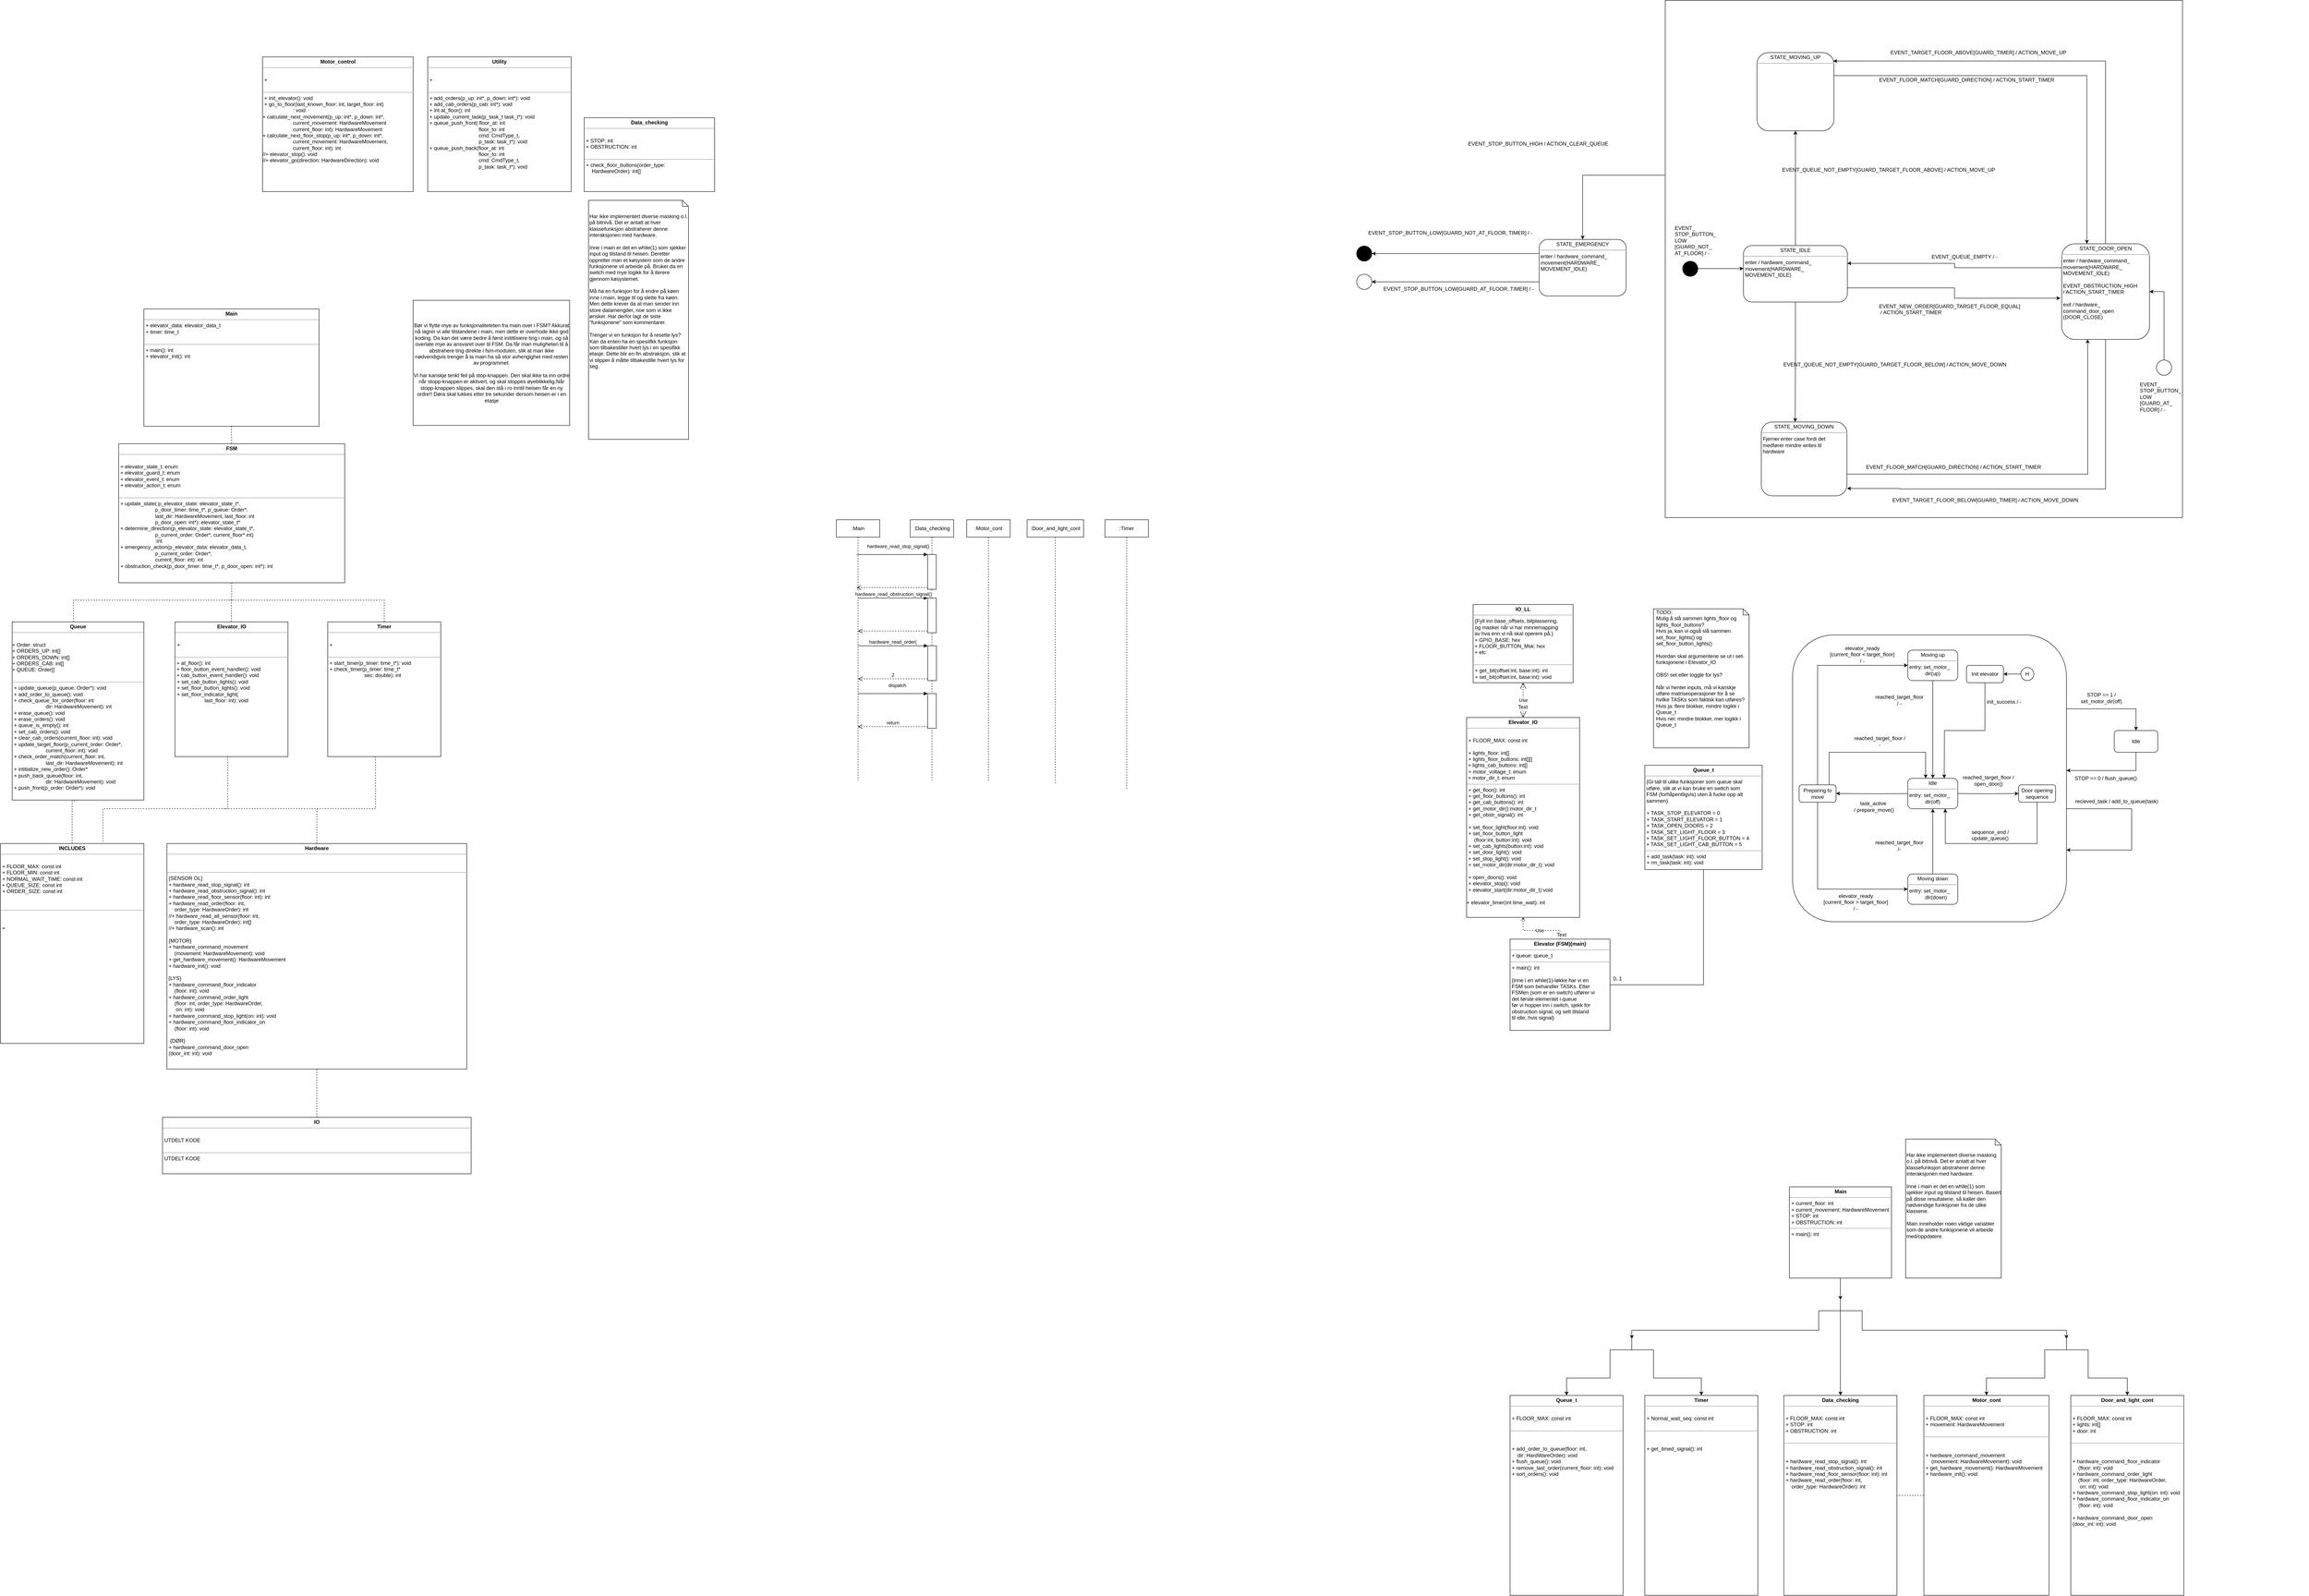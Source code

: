 <mxfile version="12.7.0" type="github"><diagram id="tqs7IAVX7RazEy-5wPce" name="Page-1"><mxGraphModel dx="1955" dy="931" grid="1" gridSize="10" guides="1" tooltips="1" connect="1" arrows="1" fold="1" page="1" pageScale="1" pageWidth="827" pageHeight="1169" math="0" shadow="0"><root><mxCell id="0"/><mxCell id="1" parent="0"/><mxCell id="EGRgIqFLFiozQ41nylDE-1" value="" style="whiteSpace=wrap;html=1;aspect=fixed;fillColor=none;" vertex="1" parent="1"><mxGeometry x="3870" y="40" width="1190" height="1190" as="geometry"/></mxCell><mxCell id="EGRgIqFLFiozQ41nylDE-2" style="edgeStyle=orthogonalEdgeStyle;rounded=0;orthogonalLoop=1;jettySize=auto;html=1;entryX=1;entryY=0.75;entryDx=0;entryDy=0;" edge="1" parent="1" target="EGRgIqFLFiozQ41nylDE-3"><mxGeometry relative="1" as="geometry"><mxPoint x="4793" y="1859" as="sourcePoint"/><mxPoint x="4943" y="1925" as="targetPoint"/><Array as="points"><mxPoint x="4793" y="1900"/><mxPoint x="4943" y="1900"/><mxPoint x="4943" y="1995"/></Array></mxGeometry></mxCell><mxCell id="EGRgIqFLFiozQ41nylDE-3" value="" style="rounded=1;whiteSpace=wrap;html=1;shadow=0;glass=0;comic=0;" vertex="1" parent="1"><mxGeometry x="4163" y="1500" width="630" height="660" as="geometry"/></mxCell><mxCell id="EGRgIqFLFiozQ41nylDE-4" value="&lt;p style=&quot;margin: 0px ; margin-top: 4px ; text-align: center&quot;&gt;&lt;b&gt;Elevator_IO&lt;/b&gt;&lt;/p&gt;&lt;hr size=&quot;1&quot;&gt;&lt;br&gt;&lt;p style=&quot;margin: 0px ; margin-left: 4px&quot;&gt;+ FLOOR_MAX: const int&lt;/p&gt;&lt;p style=&quot;margin: 0px ; margin-left: 4px&quot;&gt;&lt;br&gt;&lt;/p&gt;&lt;p style=&quot;margin: 0px ; margin-left: 4px&quot;&gt;+ lights_floor: int[]&lt;/p&gt;&lt;p style=&quot;margin: 0px ; margin-left: 4px&quot;&gt;+ lights_floor_buttons: int[][]&lt;/p&gt;&amp;nbsp;+ lights_cab_buttons: int[]&lt;br&gt;&lt;p style=&quot;margin: 0px ; margin-left: 4px&quot;&gt;+ motor_voltage_t: enum&lt;/p&gt;&amp;nbsp;+ motor_dir_t: enum&lt;hr size=&quot;1&quot;&gt;&lt;p style=&quot;margin: 0px ; margin-left: 4px&quot;&gt;+ get_floor(): int&lt;/p&gt;&lt;p style=&quot;margin: 0px ; margin-left: 4px&quot;&gt;+ get_floor_buttons(): int&lt;/p&gt;&lt;p style=&quot;margin: 0px ; margin-left: 4px&quot;&gt;+ get_cab_buttons(): int&lt;br&gt;&lt;/p&gt;&lt;p style=&quot;margin: 0px ; margin-left: 4px&quot;&gt;+ get_motor_dir():motor_dir_t&lt;/p&gt;&lt;p style=&quot;margin: 0px ; margin-left: 4px&quot;&gt;+ get_obstr_signal(): int&lt;/p&gt;&lt;p style=&quot;margin: 0px ; margin-left: 4px&quot;&gt;&lt;br&gt;&lt;/p&gt;&lt;p style=&quot;margin: 0px ; margin-left: 4px&quot;&gt;+ set_floor_light(floor:int): void&lt;/p&gt;&lt;p style=&quot;margin: 0px ; margin-left: 4px&quot;&gt;+ set_floor_button_light&lt;/p&gt;&lt;p style=&quot;margin: 0px ; margin-left: 4px&quot;&gt;&amp;nbsp;&amp;nbsp;&amp;nbsp; (floor:int, button:int): void&lt;/p&gt;&lt;p style=&quot;margin: 0px ; margin-left: 4px&quot;&gt;+ set_cab_lights(button:int): void&lt;/p&gt;&lt;p style=&quot;margin: 0px ; margin-left: 4px&quot;&gt;+ set_door_light(): void&lt;/p&gt;&lt;p style=&quot;margin: 0px ; margin-left: 4px&quot;&gt;+ set_stop_light(): void&lt;/p&gt;&lt;p style=&quot;margin: 0px ; margin-left: 4px&quot;&gt;+ set_motor_dir(dir:motor_dir_t): void&lt;br&gt;&lt;/p&gt;&lt;p style=&quot;margin: 0px ; margin-left: 4px&quot;&gt;&lt;br&gt;&lt;/p&gt;&lt;p style=&quot;margin: 0px ; margin-left: 4px&quot;&gt;+ open_doors(): void&lt;/p&gt;&lt;p style=&quot;margin: 0px ; margin-left: 4px&quot;&gt;+ elevator_stop(): void&lt;/p&gt;&lt;p style=&quot;margin: 0px ; margin-left: 4px&quot;&gt;+ elevator_start(dir:motor_dir_t):void&lt;/p&gt;&lt;p style=&quot;margin: 0px ; margin-left: 4px&quot;&gt;&lt;br&gt;&lt;/p&gt;+ elevator_timer(int time_wait): int " style="verticalAlign=top;align=left;overflow=fill;fontSize=12;fontFamily=Helvetica;html=1;rounded=0;shadow=0;comic=0;labelBackgroundColor=none;strokeWidth=1" vertex="1" parent="1"><mxGeometry x="3413" y="1690" width="260" height="460" as="geometry"/></mxCell><mxCell id="EGRgIqFLFiozQ41nylDE-5" value="&lt;p style=&quot;margin: 0px ; margin-top: 4px ; text-align: center&quot;&gt;&lt;b&gt;IO_LL&lt;br&gt;&lt;/b&gt;&lt;/p&gt;&lt;hr size=&quot;1&quot;&gt;&lt;p style=&quot;margin: 0px ; margin-left: 4px&quot;&gt;{Fyll inn base_offsets, bitplassering,&lt;/p&gt;&lt;p style=&quot;margin: 0px ; margin-left: 4px&quot;&gt;og masker når vi har minnemapping&lt;/p&gt;&lt;div&gt;&amp;nbsp;av hva enn vi nå skal operere på.}&lt;/div&gt;&lt;div&gt;&amp;nbsp;+ GPIO_BASE: hex&lt;br&gt;&lt;/div&gt;&lt;div&gt;&amp;nbsp;+ FLOOR_BUTTON_Msk: hex&lt;br&gt;&lt;/div&gt;&lt;div&gt;&amp;nbsp;+ etc &lt;br&gt;&lt;/div&gt;&lt;div&gt;&lt;br&gt;&lt;/div&gt;&lt;hr size=&quot;1&quot;&gt;&lt;p style=&quot;margin: 0px ; margin-left: 4px&quot;&gt;+ get_bit(offset:int, base:int): int&lt;/p&gt;&lt;p style=&quot;margin: 0px ; margin-left: 4px&quot;&gt;+ set_bit(offset:int, base:int): void&lt;/p&gt;&lt;p style=&quot;margin: 0px ; margin-left: 4px&quot;&gt;&lt;br&gt;&lt;/p&gt;" style="verticalAlign=top;align=left;overflow=fill;fontSize=12;fontFamily=Helvetica;html=1;rounded=0;shadow=0;comic=0;labelBackgroundColor=none;strokeWidth=1" vertex="1" parent="1"><mxGeometry x="3428" y="1430" width="230" height="180" as="geometry"/></mxCell><mxCell id="EGRgIqFLFiozQ41nylDE-6" value="&lt;p style=&quot;margin: 0px ; margin-top: 4px ; text-align: center&quot;&gt;&lt;b&gt;Elevator (FSM)(main)&lt;br&gt;&lt;/b&gt;&lt;/p&gt;&lt;hr size=&quot;1&quot;&gt;&lt;p style=&quot;margin: 0px ; margin-left: 4px&quot;&gt;+ queue: queue_t&lt;br&gt;&lt;/p&gt;&lt;hr size=&quot;1&quot;&gt;&lt;p style=&quot;margin: 0px ; margin-left: 4px&quot;&gt;+ main(): int&lt;/p&gt;&lt;p style=&quot;margin: 0px ; margin-left: 4px&quot;&gt;&lt;br&gt;&lt;/p&gt;&lt;p style=&quot;margin: 0px ; margin-left: 4px&quot;&gt;{inne i en while(1)-løkke har vi en&lt;/p&gt;&lt;p style=&quot;margin: 0px ; margin-left: 4px&quot;&gt;FSM som behandler TASKs. Etter&lt;/p&gt;&lt;p style=&quot;margin: 0px ; margin-left: 4px&quot;&gt;FSMen (som er en switch) utfører vi&lt;/p&gt;&lt;p style=&quot;margin: 0px ; margin-left: 4px&quot;&gt;det første elementet i queue&lt;/p&gt;&lt;p style=&quot;margin: 0px ; margin-left: 4px&quot;&gt;før vi hopper inn i switch, sjekk for&lt;/p&gt;&lt;p style=&quot;margin: 0px ; margin-left: 4px&quot;&gt;obstruction signal, og sett tilstand&lt;/p&gt;&lt;p style=&quot;margin: 0px ; margin-left: 4px&quot;&gt;til idle, hvis signal}&lt;br&gt;&lt;/p&gt;&lt;p style=&quot;margin: 0px ; margin-left: 4px&quot;&gt;&lt;br&gt;&lt;/p&gt;&lt;p style=&quot;margin: 0px ; margin-left: 4px&quot;&gt;&lt;br&gt;&lt;/p&gt;" style="verticalAlign=top;align=left;overflow=fill;fontSize=12;fontFamily=Helvetica;html=1;rounded=0;shadow=0;comic=0;labelBackgroundColor=none;strokeWidth=1" vertex="1" parent="1"><mxGeometry x="3513" y="2200" width="230" height="210" as="geometry"/></mxCell><mxCell id="EGRgIqFLFiozQ41nylDE-7" value="&lt;p style=&quot;margin: 0px ; margin-top: 4px ; text-align: center&quot;&gt;&lt;b&gt;Queue_t&lt;br&gt;&lt;/b&gt;&lt;/p&gt;&lt;hr size=&quot;1&quot;&gt;&lt;div&gt;&amp;nbsp;{Gi tall til ulike funksjoner som queue skal&lt;/div&gt;&lt;div&gt;&amp;nbsp;utføre, slik at vi kan bruke en switch som&lt;/div&gt;&lt;div&gt;&amp;nbsp;FSM (forhåpentligvis) uten å fucke opp alt&lt;/div&gt;&lt;div&gt;&amp;nbsp;sammen}&lt;/div&gt;&lt;p style=&quot;margin: 0px ; margin-left: 4px&quot;&gt;&lt;br&gt;&lt;/p&gt;&lt;p style=&quot;margin: 0px ; margin-left: 4px&quot;&gt;+ TASK_STOP_ELEVATOR = 0&lt;br&gt;&lt;/p&gt;&lt;p style=&quot;margin: 0px ; margin-left: 4px&quot;&gt;+ TASK_START_ELEVATOR = 1&lt;br&gt;&lt;/p&gt;&lt;p style=&quot;margin: 0px ; margin-left: 4px&quot;&gt;+ TASK_OPEN_DOORS = 2&lt;br&gt;&lt;/p&gt;&lt;div&gt;&amp;nbsp;+ TASK_SET_LIGHT_FLOOR = 3&lt;br&gt;&lt;/div&gt;&lt;div&gt;&amp;nbsp;+ TASK_SET_LIGHT_FLOOR_BUTTON = 4&lt;br&gt;&lt;/div&gt;&lt;div&gt;&amp;nbsp;+ TASK_SET_LIGHT_CAB_BUTTON = 5&lt;br&gt;&lt;/div&gt;&lt;hr size=&quot;1&quot;&gt;&lt;p style=&quot;margin: 0px ; margin-left: 4px&quot;&gt;+ add_task(task: int): void&lt;/p&gt;&lt;p style=&quot;margin: 0px ; margin-left: 4px&quot;&gt;+ rm_task(task: int): void&lt;/p&gt;&lt;p style=&quot;margin: 0px ; margin-left: 4px&quot;&gt;&lt;br&gt;&lt;/p&gt;" style="verticalAlign=top;align=left;overflow=fill;fontSize=12;fontFamily=Helvetica;html=1;rounded=0;shadow=0;comic=0;labelBackgroundColor=none;strokeWidth=1" vertex="1" parent="1"><mxGeometry x="3823" y="1800" width="270" height="240" as="geometry"/></mxCell><mxCell id="EGRgIqFLFiozQ41nylDE-8" value="Use" style="endArrow=open;endSize=12;dashed=1;html=1;exitX=0.5;exitY=1;exitDx=0;exitDy=0;entryX=0.5;entryY=0;entryDx=0;entryDy=0;rounded=0;startArrow=open;startFill=0;" edge="1" parent="1" source="EGRgIqFLFiozQ41nylDE-4" target="EGRgIqFLFiozQ41nylDE-6"><mxGeometry width="160" relative="1" as="geometry"><mxPoint x="3413" y="2430" as="sourcePoint"/><mxPoint x="3573" y="2430" as="targetPoint"/><Array as="points"><mxPoint x="3543" y="2150"/><mxPoint x="3543" y="2180"/><mxPoint x="3628" y="2180"/></Array></mxGeometry></mxCell><mxCell id="EGRgIqFLFiozQ41nylDE-9" value="Text" style="text;html=1;align=center;verticalAlign=middle;resizable=0;points=[];labelBackgroundColor=#ffffff;" vertex="1" connectable="0" parent="EGRgIqFLFiozQ41nylDE-8"><mxGeometry x="0.852" y="3" relative="1" as="geometry"><mxPoint as="offset"/></mxGeometry></mxCell><mxCell id="EGRgIqFLFiozQ41nylDE-10" value="" style="endArrow=none;endSize=12;html=1;exitX=0.5;exitY=1;exitDx=0;exitDy=0;entryX=1;entryY=0.5;entryDx=0;entryDy=0;rounded=0;endFill=0;" edge="1" parent="1" source="EGRgIqFLFiozQ41nylDE-7" target="EGRgIqFLFiozQ41nylDE-6"><mxGeometry x="0.5" width="160" relative="1" as="geometry"><mxPoint x="3413" y="2430" as="sourcePoint"/><mxPoint x="3573" y="2430" as="targetPoint"/><Array as="points"><mxPoint x="3958" y="2305"/></Array><mxPoint as="offset"/></mxGeometry></mxCell><mxCell id="EGRgIqFLFiozQ41nylDE-11" value="Use" style="endArrow=open;endSize=12;dashed=1;html=1;strokeWidth=1;entryX=0.5;entryY=1;entryDx=0;entryDy=0;exitX=0.5;exitY=0;exitDx=0;exitDy=0;startArrow=open;startSize=12;startFill=0;rounded=0;" edge="1" parent="1" source="EGRgIqFLFiozQ41nylDE-4" target="EGRgIqFLFiozQ41nylDE-5"><mxGeometry width="160" relative="1" as="geometry"><mxPoint x="3413" y="2430" as="sourcePoint"/><mxPoint x="3573" y="2430" as="targetPoint"/></mxGeometry></mxCell><mxCell id="EGRgIqFLFiozQ41nylDE-12" value="Text" style="text;html=1;align=center;verticalAlign=middle;resizable=0;points=[];labelBackgroundColor=#ffffff;" vertex="1" connectable="0" parent="EGRgIqFLFiozQ41nylDE-11"><mxGeometry x="-0.4" y="1" relative="1" as="geometry"><mxPoint as="offset"/></mxGeometry></mxCell><mxCell id="EGRgIqFLFiozQ41nylDE-13" value="&lt;p style=&quot;margin: 0px ; margin-left: 4px&quot;&gt;TODO:&lt;/p&gt;&lt;p style=&quot;margin: 0px ; margin-left: 4px&quot;&gt;Mulig å slå sammen lights_floor og lights_floor_buttons?&lt;/p&gt;&lt;p style=&quot;margin: 0px ; margin-left: 4px&quot;&gt;Hvis ja, kan vi også slå sammen set_floor_lights() og set_floor_button_lights()&lt;/p&gt;&lt;p style=&quot;margin: 0px ; margin-left: 4px&quot;&gt;&lt;br&gt;&lt;/p&gt;&lt;p style=&quot;margin: 0px ; margin-left: 4px&quot;&gt;Hvordan skal argumentene se ut i set-funksjonene i Elevator_IO&lt;/p&gt;&lt;p style=&quot;margin: 0px ; margin-left: 4px&quot;&gt;&lt;br&gt;&lt;/p&gt;&lt;p style=&quot;margin: 0px ; margin-left: 4px&quot;&gt;OBS! set eller toggle for lys?&lt;/p&gt;&lt;p style=&quot;margin: 0px ; margin-left: 4px&quot;&gt;&lt;br&gt;&lt;/p&gt;&lt;p style=&quot;margin: 0px ; margin-left: 4px&quot;&gt;Når vi henter inputs, må vi kanskje&lt;/p&gt;&lt;p style=&quot;margin: 0px ; margin-left: 4px&quot;&gt;utføre matriseoperasjoner for å se&lt;/p&gt;&lt;p style=&quot;margin: 0px ; margin-left: 4px&quot;&gt;hvilke TASKs som faktisk kan utføres?&lt;br&gt;&lt;/p&gt;&lt;p style=&quot;margin: 0px ; margin-left: 4px&quot;&gt;Hvis ja: flere blokker, mindre logikk i Queue_t&lt;/p&gt;&lt;p style=&quot;margin: 0px ; margin-left: 4px&quot;&gt;Hvis nei: mindre blokker, mer logikk i Queue_t&lt;br&gt;&lt;/p&gt;" style="shape=note;whiteSpace=wrap;html=1;size=14;verticalAlign=top;align=left;spacingTop=-6;" vertex="1" parent="1"><mxGeometry x="3843" y="1440" width="220" height="320" as="geometry"/></mxCell><mxCell id="EGRgIqFLFiozQ41nylDE-14" value="0..1" style="text;html=1;align=center;verticalAlign=middle;resizable=0;points=[];autosize=1;" vertex="1" parent="1"><mxGeometry x="3740" y="2281" width="40" height="20" as="geometry"/></mxCell><mxCell id="EGRgIqFLFiozQ41nylDE-15" style="edgeStyle=orthogonalEdgeStyle;curved=1;orthogonalLoop=1;jettySize=auto;html=1;entryX=0;entryY=0.5;entryDx=0;entryDy=0;startArrow=none;startFill=0;endArrow=classic;endFill=1;exitX=0;exitY=0.5;exitDx=0;exitDy=0;" edge="1" parent="1"><mxGeometry relative="1" as="geometry"><Array as="points"><mxPoint x="4193" y="2105"/><mxPoint x="4193" y="1605"/></Array><mxPoint x="4243" y="2105" as="sourcePoint"/></mxGeometry></mxCell><mxCell id="EGRgIqFLFiozQ41nylDE-16" style="edgeStyle=orthogonalEdgeStyle;curved=1;orthogonalLoop=1;jettySize=auto;html=1;exitX=1;exitY=1;exitDx=0;exitDy=0;entryX=1;entryY=0.5;entryDx=0;entryDy=0;startArrow=none;startFill=0;endArrow=classic;endFill=1;" edge="1" parent="1"><mxGeometry relative="1" as="geometry"><Array as="points"><mxPoint x="4592" y="2165"/><mxPoint x="4993" y="2165"/><mxPoint x="4993" y="1605"/></Array><mxPoint x="4623" y="1605" as="targetPoint"/></mxGeometry></mxCell><mxCell id="EGRgIqFLFiozQ41nylDE-17" style="edgeStyle=orthogonalEdgeStyle;rounded=0;orthogonalLoop=1;jettySize=auto;html=1;entryX=0.5;entryY=0;entryDx=0;entryDy=0;exitX=1;exitY=0.267;exitDx=0;exitDy=0;exitPerimeter=0;" edge="1" parent="1" source="EGRgIqFLFiozQ41nylDE-3" target="EGRgIqFLFiozQ41nylDE-19"><mxGeometry relative="1" as="geometry"><mxPoint x="4833" y="1670" as="sourcePoint"/><Array as="points"><mxPoint x="4793" y="1670"/><mxPoint x="4953" y="1670"/></Array></mxGeometry></mxCell><mxCell id="EGRgIqFLFiozQ41nylDE-18" style="edgeStyle=orthogonalEdgeStyle;rounded=0;orthogonalLoop=1;jettySize=auto;html=1;exitX=0.5;exitY=1;exitDx=0;exitDy=0;" edge="1" parent="1" source="EGRgIqFLFiozQ41nylDE-19" target="EGRgIqFLFiozQ41nylDE-3"><mxGeometry relative="1" as="geometry"><mxPoint x="4933" y="1812" as="targetPoint"/><Array as="points"><mxPoint x="4953" y="1812"/></Array></mxGeometry></mxCell><mxCell id="EGRgIqFLFiozQ41nylDE-19" value="&lt;div&gt;Idle&lt;br&gt;&lt;/div&gt;" style="rounded=1;whiteSpace=wrap;html=1;" vertex="1" parent="1"><mxGeometry x="4903" y="1720" width="100" height="50" as="geometry"/></mxCell><mxCell id="EGRgIqFLFiozQ41nylDE-20" value="&lt;div&gt;STOP == 1 /&lt;/div&gt;&lt;div&gt;set_motor_dir(off)&lt;/div&gt;" style="text;html=1;align=center;verticalAlign=middle;resizable=0;points=[];autosize=1;" vertex="1" parent="1"><mxGeometry x="4813" y="1630" width="120" height="30" as="geometry"/></mxCell><mxCell id="EGRgIqFLFiozQ41nylDE-21" value="STOP == 0 / flush_queue()" style="text;html=1;align=center;verticalAlign=middle;resizable=0;points=[];autosize=1;" vertex="1" parent="1"><mxGeometry x="4803" y="1820" width="160" height="20" as="geometry"/></mxCell><mxCell id="EGRgIqFLFiozQ41nylDE-22" style="edgeStyle=orthogonalEdgeStyle;rounded=0;orthogonalLoop=1;jettySize=auto;html=1;exitX=0;exitY=0.5;exitDx=0;exitDy=0;entryX=1;entryY=0.5;entryDx=0;entryDy=0;" edge="1" parent="1" source="EGRgIqFLFiozQ41nylDE-23" target="EGRgIqFLFiozQ41nylDE-33"><mxGeometry relative="1" as="geometry"/></mxCell><mxCell id="EGRgIqFLFiozQ41nylDE-23" value="H" style="ellipse;whiteSpace=wrap;html=1;aspect=fixed;" vertex="1" parent="1"><mxGeometry x="4688" y="1575" width="30" height="30" as="geometry"/></mxCell><mxCell id="EGRgIqFLFiozQ41nylDE-24" value="" style="edgeStyle=orthogonalEdgeStyle;rounded=0;orthogonalLoop=1;jettySize=auto;html=1;" edge="1" parent="1" target="EGRgIqFLFiozQ41nylDE-31"><mxGeometry relative="1" as="geometry"><mxPoint x="4533" y="1865" as="sourcePoint"/></mxGeometry></mxCell><mxCell id="EGRgIqFLFiozQ41nylDE-25" value="" style="edgeStyle=orthogonalEdgeStyle;rounded=0;orthogonalLoop=1;jettySize=auto;html=1;" edge="1" parent="1" target="EGRgIqFLFiozQ41nylDE-29"><mxGeometry relative="1" as="geometry"><mxPoint x="4448" y="1865" as="sourcePoint"/></mxGeometry></mxCell><mxCell id="EGRgIqFLFiozQ41nylDE-26" style="edgeStyle=orthogonalEdgeStyle;rounded=0;orthogonalLoop=1;jettySize=auto;html=1;exitX=0.75;exitY=0;exitDx=0;exitDy=0;entryX=0.25;entryY=0;entryDx=0;entryDy=0;" edge="1" parent="1" source="EGRgIqFLFiozQ41nylDE-29"><mxGeometry relative="1" as="geometry"><Array as="points"><mxPoint x="4247" y="1770"/><mxPoint x="4469" y="1770"/></Array><mxPoint x="4469" y="1830" as="targetPoint"/></mxGeometry></mxCell><mxCell id="EGRgIqFLFiozQ41nylDE-27" style="edgeStyle=orthogonalEdgeStyle;rounded=0;orthogonalLoop=1;jettySize=auto;html=1;exitX=0.5;exitY=1;exitDx=0;exitDy=0;entryX=0;entryY=0.5;entryDx=0;entryDy=0;" edge="1" parent="1" source="EGRgIqFLFiozQ41nylDE-29" target="EGRgIqFLFiozQ41nylDE-45"><mxGeometry relative="1" as="geometry"/></mxCell><mxCell id="EGRgIqFLFiozQ41nylDE-28" style="edgeStyle=orthogonalEdgeStyle;rounded=0;orthogonalLoop=1;jettySize=auto;html=1;exitX=0.5;exitY=0;exitDx=0;exitDy=0;entryX=0;entryY=0.5;entryDx=0;entryDy=0;" edge="1" parent="1" source="EGRgIqFLFiozQ41nylDE-29" target="EGRgIqFLFiozQ41nylDE-43"><mxGeometry relative="1" as="geometry"/></mxCell><mxCell id="EGRgIqFLFiozQ41nylDE-29" value="Preparing to move" style="rounded=1;whiteSpace=wrap;html=1;shadow=0;glass=0;comic=0;" vertex="1" parent="1"><mxGeometry x="4178" y="1845" width="85" height="40" as="geometry"/></mxCell><mxCell id="EGRgIqFLFiozQ41nylDE-30" style="edgeStyle=orthogonalEdgeStyle;rounded=0;orthogonalLoop=1;jettySize=auto;html=1;exitX=0.5;exitY=1;exitDx=0;exitDy=0;entryX=0.75;entryY=1;entryDx=0;entryDy=0;" edge="1" parent="1" source="EGRgIqFLFiozQ41nylDE-31" target="EGRgIqFLFiozQ41nylDE-41"><mxGeometry relative="1" as="geometry"><mxPoint x="4725.5" y="1990" as="targetPoint"/><Array as="points"><mxPoint x="4726" y="1980"/><mxPoint x="4514" y="1980"/></Array></mxGeometry></mxCell><mxCell id="EGRgIqFLFiozQ41nylDE-31" value="Door opening sequence" style="rounded=1;whiteSpace=wrap;html=1;shadow=0;glass=0;comic=0;" vertex="1" parent="1"><mxGeometry x="4683" y="1845" width="85" height="40" as="geometry"/></mxCell><mxCell id="EGRgIqFLFiozQ41nylDE-32" style="edgeStyle=orthogonalEdgeStyle;rounded=0;orthogonalLoop=1;jettySize=auto;html=1;exitX=0.5;exitY=1;exitDx=0;exitDy=0;entryX=0.75;entryY=0;entryDx=0;entryDy=0;" edge="1" parent="1" source="EGRgIqFLFiozQ41nylDE-33"><mxGeometry relative="1" as="geometry"><mxPoint x="4511.75" y="1830" as="targetPoint"/></mxGeometry></mxCell><mxCell id="EGRgIqFLFiozQ41nylDE-33" value="Init elevator" style="rounded=1;whiteSpace=wrap;html=1;shadow=0;glass=0;comic=0;" vertex="1" parent="1"><mxGeometry x="4563" y="1570" width="85" height="40" as="geometry"/></mxCell><mxCell id="EGRgIqFLFiozQ41nylDE-34" value="&lt;div&gt;reached_target_floor&lt;/div&gt;&lt;div&gt;/-&lt;br&gt;&lt;/div&gt;" style="text;html=1;align=center;verticalAlign=middle;resizable=0;points=[];autosize=1;" vertex="1" parent="1"><mxGeometry x="4338" y="1970" width="140" height="30" as="geometry"/></mxCell><mxCell id="EGRgIqFLFiozQ41nylDE-35" value="&lt;div&gt;reached_target_floor / &lt;br&gt;&lt;/div&gt;&lt;div&gt;open_door()&lt;br&gt;&lt;/div&gt;" style="text;html=1;align=center;verticalAlign=middle;resizable=0;points=[];autosize=1;" vertex="1" parent="1"><mxGeometry x="4538" y="1820" width="150" height="30" as="geometry"/></mxCell><mxCell id="EGRgIqFLFiozQ41nylDE-36" value="&lt;div&gt;task_active&lt;br&gt;&lt;/div&gt;&amp;nbsp;/ prepare_move()" style="text;html=1;align=center;verticalAlign=middle;resizable=0;points=[];autosize=1;" vertex="1" parent="1"><mxGeometry x="4288" y="1880" width="120" height="30" as="geometry"/></mxCell><mxCell id="EGRgIqFLFiozQ41nylDE-37" value="&lt;div&gt;reached_target_floor &lt;br&gt;&lt;/div&gt;&lt;div&gt;/ -&lt;br&gt;&lt;/div&gt;" style="text;html=1;align=center;verticalAlign=middle;resizable=0;points=[];autosize=1;" vertex="1" parent="1"><mxGeometry x="4338" y="1635" width="140" height="30" as="geometry"/></mxCell><mxCell id="EGRgIqFLFiozQ41nylDE-38" value="&lt;div&gt;elevator_ready&lt;/div&gt;&lt;div&gt;[current_floor &amp;lt; target_floor]&lt;/div&gt;&lt;div&gt;/ -&lt;/div&gt;" style="text;html=1;align=center;verticalAlign=middle;resizable=0;points=[];autosize=1;" vertex="1" parent="1"><mxGeometry x="4228" y="1520" width="190" height="50" as="geometry"/></mxCell><mxCell id="EGRgIqFLFiozQ41nylDE-39" value="&lt;div&gt;elevator_ready&lt;/div&gt;&lt;div&gt;[current_floor &amp;gt; target_floor]&lt;/div&gt;&lt;div&gt;/ -&lt;/div&gt;" style="text;html=1;align=center;verticalAlign=middle;resizable=0;points=[];autosize=1;" vertex="1" parent="1"><mxGeometry x="4213" y="2090" width="190" height="50" as="geometry"/></mxCell><mxCell id="EGRgIqFLFiozQ41nylDE-40" value="&lt;div&gt;reached_target_floor /&lt;/div&gt;&lt;div&gt;-&lt;br&gt;&lt;/div&gt;" style="text;html=1;align=center;verticalAlign=middle;resizable=0;points=[];autosize=1;" vertex="1" parent="1"><mxGeometry x="4288" y="1730" width="150" height="30" as="geometry"/></mxCell><mxCell id="EGRgIqFLFiozQ41nylDE-41" value="&lt;p style=&quot;margin: 4px 0px 0px&quot; align=&quot;center&quot;&gt;Idle&lt;br&gt;&lt;/p&gt;&lt;hr&gt;&lt;div&gt;&amp;nbsp;entry: set_motor_&lt;/div&gt;&lt;div&gt;&amp;nbsp;&amp;nbsp;&amp;nbsp;&amp;nbsp;&amp;nbsp;&amp;nbsp;&amp;nbsp;&amp;nbsp;&amp;nbsp;&amp;nbsp;&amp;nbsp; dir(off)&lt;br&gt;&lt;/div&gt;&lt;div&gt;&lt;br&gt;&lt;br&gt;&lt;/div&gt;" style="verticalAlign=top;align=left;overflow=fill;fontSize=12;fontFamily=Helvetica;html=1;shadow=0;glass=0;comic=0;rounded=1;" vertex="1" parent="1"><mxGeometry x="4428" y="1830" width="115" height="70" as="geometry"/></mxCell><mxCell id="EGRgIqFLFiozQ41nylDE-42" style="edgeStyle=orthogonalEdgeStyle;rounded=0;orthogonalLoop=1;jettySize=auto;html=1;exitX=0.5;exitY=1;exitDx=0;exitDy=0;entryX=0.5;entryY=0;entryDx=0;entryDy=0;" edge="1" parent="1" source="EGRgIqFLFiozQ41nylDE-43" target="EGRgIqFLFiozQ41nylDE-41"><mxGeometry relative="1" as="geometry"/></mxCell><mxCell id="EGRgIqFLFiozQ41nylDE-43" value="&lt;p style=&quot;margin: 4px 0px 0px&quot; align=&quot;center&quot;&gt;Moving up&lt;br&gt;&lt;/p&gt;&lt;hr&gt;&lt;div&gt;&amp;nbsp;entry: set_motor_&lt;/div&gt;&lt;div&gt;&amp;nbsp;&amp;nbsp;&amp;nbsp;&amp;nbsp;&amp;nbsp;&amp;nbsp;&amp;nbsp;&amp;nbsp;&amp;nbsp;&amp;nbsp;&amp;nbsp; dir(up)&lt;br&gt;&lt;/div&gt;&lt;div&gt;&lt;br&gt;&lt;br&gt;&lt;/div&gt;" style="verticalAlign=top;align=left;overflow=fill;fontSize=12;fontFamily=Helvetica;html=1;shadow=0;glass=0;comic=0;rounded=1;" vertex="1" parent="1"><mxGeometry x="4428" y="1535" width="115" height="70" as="geometry"/></mxCell><mxCell id="EGRgIqFLFiozQ41nylDE-44" style="edgeStyle=orthogonalEdgeStyle;rounded=0;orthogonalLoop=1;jettySize=auto;html=1;exitX=0.5;exitY=0;exitDx=0;exitDy=0;entryX=0.5;entryY=1;entryDx=0;entryDy=0;" edge="1" parent="1" source="EGRgIqFLFiozQ41nylDE-45" target="EGRgIqFLFiozQ41nylDE-41"><mxGeometry relative="1" as="geometry"/></mxCell><mxCell id="EGRgIqFLFiozQ41nylDE-45" value="&lt;p style=&quot;margin: 4px 0px 0px&quot; align=&quot;center&quot;&gt;Moving down&lt;br&gt;&lt;/p&gt;&lt;hr&gt;&lt;div&gt;&amp;nbsp;entry: set_motor_&lt;/div&gt;&lt;div&gt;&amp;nbsp;&amp;nbsp;&amp;nbsp;&amp;nbsp;&amp;nbsp;&amp;nbsp;&amp;nbsp;&amp;nbsp;&amp;nbsp;&amp;nbsp;&amp;nbsp; dir(down)&lt;br&gt;&lt;/div&gt;&lt;div&gt;&lt;br&gt;&lt;br&gt;&lt;/div&gt;" style="verticalAlign=top;align=left;overflow=fill;fontSize=12;fontFamily=Helvetica;html=1;shadow=0;glass=0;comic=0;rounded=1;" vertex="1" parent="1"><mxGeometry x="4428" y="2050" width="115" height="70" as="geometry"/></mxCell><mxCell id="EGRgIqFLFiozQ41nylDE-46" value="recieved_task / add_to_queue(task) " style="text;html=1;align=center;verticalAlign=middle;resizable=0;points=[];autosize=1;" vertex="1" parent="1"><mxGeometry x="4793" y="1873" width="230" height="20" as="geometry"/></mxCell><mxCell id="EGRgIqFLFiozQ41nylDE-47" value="&lt;div&gt;sequence_end /&lt;/div&gt;&lt;div&gt;update_queue()&lt;/div&gt;" style="text;html=1;" vertex="1" parent="1"><mxGeometry x="4573" y="1940" width="110" height="30" as="geometry"/></mxCell><mxCell id="EGRgIqFLFiozQ41nylDE-48" value="&lt;div&gt;init_success / -&lt;/div&gt;" style="text;html=1;" vertex="1" parent="1"><mxGeometry x="4608" y="1640" width="100" height="30" as="geometry"/></mxCell><mxCell id="EGRgIqFLFiozQ41nylDE-49" value="&lt;p style=&quot;margin: 0px ; margin-top: 4px ; text-align: center&quot;&gt;&lt;b&gt;Door_and_light_cont&lt;/b&gt;&lt;/p&gt;&lt;hr size=&quot;1&quot;&gt;&lt;br&gt;&lt;p style=&quot;margin: 0px ; margin-left: 4px&quot;&gt;+ FLOOR_MAX: const int&lt;/p&gt;&lt;p style=&quot;margin: 0px ; margin-left: 4px&quot;&gt;+ lights: int[]&lt;/p&gt;&lt;p style=&quot;margin: 0px ; margin-left: 4px&quot;&gt;+ door: int&lt;/p&gt;&lt;p style=&quot;margin: 0px ; margin-left: 4px&quot;&gt;&lt;br&gt;&lt;/p&gt;&lt;p style=&quot;margin: 0px ; margin-left: 4px&quot;&gt;&lt;/p&gt;&lt;hr size=&quot;1&quot;&gt;&lt;p style=&quot;margin: 0px ; margin-left: 4px&quot;&gt;&lt;br&gt;&lt;/p&gt;&lt;p style=&quot;margin: 0px ; margin-left: 4px&quot;&gt;&lt;br&gt;&lt;/p&gt;&lt;p style=&quot;margin: 0px ; margin-left: 4px&quot;&gt;+ hardware_command_floor_indicator&lt;/p&gt;&lt;p style=&quot;margin: 0px ; margin-left: 4px&quot;&gt;&amp;nbsp; &amp;nbsp; (floor: int): void&lt;/p&gt;&lt;p style=&quot;margin: 0px ; margin-left: 4px&quot;&gt;+ hardware_command_order_light&lt;/p&gt;&lt;p style=&quot;margin: 0px ; margin-left: 4px&quot;&gt;&amp;nbsp; &amp;nbsp; (floor: int, order_type: HardwareOrder,&amp;nbsp;&lt;/p&gt;&lt;p style=&quot;margin: 0px ; margin-left: 4px&quot;&gt;&amp;nbsp; &amp;nbsp; &amp;nbsp;on: int): void&lt;/p&gt;&lt;p style=&quot;margin: 0px ; margin-left: 4px&quot;&gt;+ hardware_command_stop_light(on: int): void&lt;/p&gt;&lt;p style=&quot;margin: 0px ; margin-left: 4px&quot;&gt;+ hardware_command_floor_indicator_on&lt;/p&gt;&lt;p style=&quot;margin: 0px ; margin-left: 4px&quot;&gt;&amp;nbsp; &amp;nbsp; (floor: int): void&lt;/p&gt;&lt;p style=&quot;margin: 0px ; margin-left: 4px&quot;&gt;&lt;br&gt;&lt;/p&gt;&lt;p style=&quot;margin: 0px 0px 0px 4px&quot;&gt;+ hardware_command_door_open&lt;/p&gt;&lt;p style=&quot;margin: 0px 0px 0px 4px&quot;&gt;(door_int: int): void&lt;/p&gt;&lt;p style=&quot;margin: 0px 0px 0px 4px&quot;&gt;&lt;br&gt;&lt;/p&gt;" style="verticalAlign=top;align=left;overflow=fill;fontSize=12;fontFamily=Helvetica;html=1;rounded=0;shadow=0;comic=0;labelBackgroundColor=none;strokeWidth=1" vertex="1" parent="1"><mxGeometry x="4803" y="3250" width="260" height="460" as="geometry"/></mxCell><mxCell id="EGRgIqFLFiozQ41nylDE-50" value="" style="edgeStyle=orthogonalEdgeStyle;rounded=0;orthogonalLoop=1;jettySize=auto;html=1;dashed=1;endArrow=none;endFill=0;" edge="1" parent="1" source="EGRgIqFLFiozQ41nylDE-51" target="EGRgIqFLFiozQ41nylDE-52"><mxGeometry relative="1" as="geometry"/></mxCell><mxCell id="EGRgIqFLFiozQ41nylDE-51" value="&lt;p style=&quot;margin: 0px ; margin-top: 4px ; text-align: center&quot;&gt;&lt;b&gt;Motor_cont&lt;/b&gt;&lt;/p&gt;&lt;hr size=&quot;1&quot;&gt;&lt;br&gt;&lt;p style=&quot;margin: 0px ; margin-left: 4px&quot;&gt;+ FLOOR_MAX: const int&lt;/p&gt;&lt;p style=&quot;margin: 0px ; margin-left: 4px&quot;&gt;+ movement: HardwareMovement&lt;/p&gt;&lt;p style=&quot;margin: 0px ; margin-left: 4px&quot;&gt;&lt;br&gt;&lt;/p&gt;&lt;p style=&quot;margin: 0px ; margin-left: 4px&quot;&gt;&lt;/p&gt;&lt;hr size=&quot;1&quot;&gt;&lt;p style=&quot;margin: 0px ; margin-left: 4px&quot;&gt;&lt;br&gt;&lt;/p&gt;&lt;p style=&quot;margin: 0px ; margin-left: 4px&quot;&gt;&lt;br&gt;&lt;/p&gt;&lt;p style=&quot;margin: 0px ; margin-left: 4px&quot;&gt;+ hardware_command_movement&lt;/p&gt;&lt;p style=&quot;margin: 0px ; margin-left: 4px&quot;&gt;&amp;nbsp; &amp;nbsp; (movement: HardwareMovement): void&lt;/p&gt;&lt;p style=&quot;margin: 0px ; margin-left: 4px&quot;&gt;+ get_hardware_movement(): HardwareMovement&lt;/p&gt;&lt;p style=&quot;margin: 0px ; margin-left: 4px&quot;&gt;+ hardware_init(): void&lt;/p&gt;" style="verticalAlign=top;align=left;overflow=fill;fontSize=12;fontFamily=Helvetica;html=1;rounded=0;shadow=0;comic=0;labelBackgroundColor=none;strokeWidth=1" vertex="1" parent="1"><mxGeometry x="4465" y="3250" width="288" height="460" as="geometry"/></mxCell><mxCell id="EGRgIqFLFiozQ41nylDE-52" value="&lt;p style=&quot;margin: 0px ; margin-top: 4px ; text-align: center&quot;&gt;&lt;b&gt;Data_checking&lt;/b&gt;&lt;/p&gt;&lt;hr size=&quot;1&quot;&gt;&lt;br&gt;&lt;p style=&quot;margin: 0px ; margin-left: 4px&quot;&gt;+ FLOOR_MAX: const int&lt;/p&gt;&lt;p style=&quot;margin: 0px ; margin-left: 4px&quot;&gt;+ STOP: int&lt;/p&gt;&lt;p style=&quot;margin: 0px ; margin-left: 4px&quot;&gt;+ OBSTRUCTION: int&lt;/p&gt;&lt;p style=&quot;margin: 0px ; margin-left: 4px&quot;&gt;&lt;br&gt;&lt;/p&gt;&lt;p style=&quot;margin: 0px ; margin-left: 4px&quot;&gt;&lt;/p&gt;&lt;hr size=&quot;1&quot;&gt;&lt;p style=&quot;margin: 0px ; margin-left: 4px&quot;&gt;&lt;br&gt;&lt;/p&gt;&lt;p style=&quot;margin: 0px ; margin-left: 4px&quot;&gt;&lt;br&gt;&lt;/p&gt;&lt;p style=&quot;margin: 0px ; margin-left: 4px&quot;&gt;+ hardware_read_stop_signal(): int&lt;/p&gt;&lt;p style=&quot;margin: 0px ; margin-left: 4px&quot;&gt;+ hardware_read_obstruction_signal(): int&lt;br&gt;&lt;/p&gt;&lt;p style=&quot;margin: 0px ; margin-left: 4px&quot;&gt;+ hardware_read_floor_sensor(floor: int): int&lt;/p&gt;&lt;p style=&quot;margin: 0px ; margin-left: 4px&quot;&gt;+ hardware_read_order(floor: int,&amp;nbsp;&lt;/p&gt;&lt;p style=&quot;margin: 0px ; margin-left: 4px&quot;&gt;&amp;nbsp; &amp;nbsp; order_type: HardwareOrder): int&lt;/p&gt;" style="verticalAlign=top;align=left;overflow=fill;fontSize=12;fontFamily=Helvetica;html=1;rounded=0;shadow=0;comic=0;labelBackgroundColor=none;strokeWidth=1" vertex="1" parent="1"><mxGeometry x="4143" y="3250" width="260" height="460" as="geometry"/></mxCell><mxCell id="EGRgIqFLFiozQ41nylDE-53" value="&lt;p style=&quot;margin: 0px ; margin-top: 4px ; text-align: center&quot;&gt;&lt;b&gt;Timer&lt;/b&gt;&lt;/p&gt;&lt;hr size=&quot;1&quot;&gt;&lt;br&gt;&lt;p style=&quot;margin: 0px ; margin-left: 4px&quot;&gt;+ Normal_wait_seq: const int&lt;/p&gt;&lt;p style=&quot;margin: 0px ; margin-left: 4px&quot;&gt;&lt;br&gt;&lt;/p&gt;&lt;p style=&quot;margin: 0px ; margin-left: 4px&quot;&gt;&lt;/p&gt;&lt;hr size=&quot;1&quot;&gt;&lt;p style=&quot;margin: 0px ; margin-left: 4px&quot;&gt;&lt;br&gt;&lt;/p&gt;&lt;p style=&quot;margin: 0px ; margin-left: 4px&quot;&gt;&lt;br&gt;&lt;/p&gt;&lt;p style=&quot;margin: 0px ; margin-left: 4px&quot;&gt;+ get_timed_signal(): int&amp;nbsp;&lt;/p&gt;&lt;p style=&quot;margin: 0px ; margin-left: 4px&quot;&gt;&lt;br&gt;&lt;/p&gt;&lt;p style=&quot;margin: 0px ; margin-left: 4px&quot;&gt;&lt;br&gt;&lt;/p&gt;" style="verticalAlign=top;align=left;overflow=fill;fontSize=12;fontFamily=Helvetica;html=1;rounded=0;shadow=0;comic=0;labelBackgroundColor=none;strokeWidth=1" vertex="1" parent="1"><mxGeometry x="3823" y="3250" width="260" height="460" as="geometry"/></mxCell><mxCell id="EGRgIqFLFiozQ41nylDE-54" value="&lt;p style=&quot;margin: 0px ; margin-top: 4px ; text-align: center&quot;&gt;&lt;b&gt;Queue_t&lt;/b&gt;&lt;/p&gt;&lt;hr size=&quot;1&quot;&gt;&lt;br&gt;&lt;p style=&quot;margin: 0px ; margin-left: 4px&quot;&gt;+ FLOOR_MAX: const int&lt;/p&gt;&lt;p style=&quot;margin: 0px ; margin-left: 4px&quot;&gt;&lt;br&gt;&lt;/p&gt;&lt;p style=&quot;margin: 0px ; margin-left: 4px&quot;&gt;&lt;/p&gt;&lt;hr size=&quot;1&quot;&gt;&lt;p style=&quot;margin: 0px ; margin-left: 4px&quot;&gt;&lt;br&gt;&lt;/p&gt;&lt;p style=&quot;margin: 0px ; margin-left: 4px&quot;&gt;&lt;br&gt;&lt;/p&gt;&lt;p style=&quot;margin: 0px ; margin-left: 4px&quot;&gt;+ add_order_to_queue(floor: int,&amp;nbsp;&lt;/p&gt;&lt;p style=&quot;margin: 0px ; margin-left: 4px&quot;&gt;&amp;nbsp; &amp;nbsp; dir: HardWareOrder): void&lt;/p&gt;&lt;p style=&quot;margin: 0px ; margin-left: 4px&quot;&gt;&lt;span&gt;+ flush_queue(): void&lt;/span&gt;&lt;/p&gt;&lt;p style=&quot;margin: 0px ; margin-left: 4px&quot;&gt;&lt;span&gt;+ remove_last_order(current_floor: int): void&lt;/span&gt;&lt;/p&gt;&lt;p style=&quot;margin: 0px ; margin-left: 4px&quot;&gt;&lt;span&gt;+ sort_orders(): void&lt;/span&gt;&lt;/p&gt;&lt;p style=&quot;margin: 0px ; margin-left: 4px&quot;&gt;&lt;span&gt;&amp;nbsp; &amp;nbsp;&amp;nbsp;&lt;/span&gt;&lt;/p&gt;" style="verticalAlign=top;align=left;overflow=fill;fontSize=12;fontFamily=Helvetica;html=1;rounded=0;shadow=0;comic=0;labelBackgroundColor=none;strokeWidth=1" vertex="1" parent="1"><mxGeometry x="3513" y="3250" width="260" height="460" as="geometry"/></mxCell><mxCell id="EGRgIqFLFiozQ41nylDE-55" style="edgeStyle=orthogonalEdgeStyle;rounded=0;orthogonalLoop=1;jettySize=auto;html=1;exitX=0.5;exitY=1;exitDx=0;exitDy=0;entryX=0;entryY=0.5;entryDx=0;entryDy=0;entryPerimeter=0;" edge="1" parent="1" source="EGRgIqFLFiozQ41nylDE-56" target="EGRgIqFLFiozQ41nylDE-61"><mxGeometry relative="1" as="geometry"/></mxCell><mxCell id="EGRgIqFLFiozQ41nylDE-56" value="&lt;p style=&quot;margin: 0px ; margin-top: 4px ; text-align: center&quot;&gt;&lt;b&gt;Main&lt;br&gt;&lt;/b&gt;&lt;/p&gt;&lt;hr size=&quot;1&quot;&gt;&lt;p style=&quot;margin: 0px ; margin-left: 4px&quot;&gt;+ current_floor: int&lt;br&gt;&lt;/p&gt;&lt;p style=&quot;margin: 0px ; margin-left: 4px&quot;&gt;+ current_movement: HardwareMovement&lt;/p&gt;&lt;p style=&quot;margin: 0px ; margin-left: 4px&quot;&gt;+ STOP: int&lt;/p&gt;&lt;p style=&quot;margin: 0px ; margin-left: 4px&quot;&gt;+ OBSTRUCTION: int&lt;/p&gt;&lt;hr size=&quot;1&quot;&gt;&lt;p style=&quot;margin: 0px ; margin-left: 4px&quot;&gt;+ main(): int&lt;/p&gt;&lt;p style=&quot;margin: 0px ; margin-left: 4px&quot;&gt;&lt;br&gt;&lt;/p&gt;&lt;p style=&quot;margin: 0px ; margin-left: 4px&quot;&gt;&lt;br&gt;&lt;/p&gt;" style="verticalAlign=top;align=left;overflow=fill;fontSize=12;fontFamily=Helvetica;html=1;rounded=0;shadow=0;comic=0;labelBackgroundColor=none;strokeWidth=1" vertex="1" parent="1"><mxGeometry x="4155.5" y="2770" width="235" height="210" as="geometry"/></mxCell><mxCell id="EGRgIqFLFiozQ41nylDE-57" value="&lt;br&gt;&lt;br&gt;Har ikke implementert diverse masking o.l. på bitnivå. Det er antatt at hver klassefunksjon abstraherer denne interaksjonen med hardware.&lt;br&gt;&lt;br&gt;Inne i main er det en while(1) som sjekker input og tilstand til heisen. Basert på disse resultatene, så kaller den nødvendige funksjoner fra de ulike klassene.&lt;br&gt;&lt;br&gt;Main inneholder noen viktige variabler som de andre funksjonene vil arbeide med/oppdatere." style="shape=note;whiteSpace=wrap;html=1;size=14;verticalAlign=top;align=left;spacingTop=-6;" vertex="1" parent="1"><mxGeometry x="4423" y="2660" width="220" height="320" as="geometry"/></mxCell><mxCell id="EGRgIqFLFiozQ41nylDE-58" style="edgeStyle=orthogonalEdgeStyle;rounded=0;orthogonalLoop=1;jettySize=auto;html=1;exitX=1;exitY=0;exitDx=0;exitDy=0;exitPerimeter=0;" edge="1" parent="1" source="EGRgIqFLFiozQ41nylDE-61" target="EGRgIqFLFiozQ41nylDE-64"><mxGeometry relative="1" as="geometry"/></mxCell><mxCell id="EGRgIqFLFiozQ41nylDE-59" style="edgeStyle=orthogonalEdgeStyle;rounded=0;orthogonalLoop=1;jettySize=auto;html=1;exitX=0.506;exitY=0.501;exitDx=0;exitDy=0;exitPerimeter=0;entryX=0.5;entryY=0;entryDx=0;entryDy=0;" edge="1" parent="1" source="EGRgIqFLFiozQ41nylDE-61" target="EGRgIqFLFiozQ41nylDE-52"><mxGeometry relative="1" as="geometry"/></mxCell><mxCell id="EGRgIqFLFiozQ41nylDE-60" style="edgeStyle=orthogonalEdgeStyle;rounded=0;orthogonalLoop=1;jettySize=auto;html=1;exitX=1;exitY=1;exitDx=0;exitDy=0;exitPerimeter=0;" edge="1" parent="1" source="EGRgIqFLFiozQ41nylDE-61" target="EGRgIqFLFiozQ41nylDE-67"><mxGeometry relative="1" as="geometry"/></mxCell><mxCell id="EGRgIqFLFiozQ41nylDE-61" value="" style="html=1;shape=mxgraph.flowchart.annotation_2;align=left;labelPosition=right;direction=south;" vertex="1" parent="1"><mxGeometry x="4223" y="3030" width="100" height="50" as="geometry"/></mxCell><mxCell id="EGRgIqFLFiozQ41nylDE-62" style="edgeStyle=orthogonalEdgeStyle;rounded=0;orthogonalLoop=1;jettySize=auto;html=1;exitX=1;exitY=0;exitDx=0;exitDy=0;exitPerimeter=0;entryX=0.5;entryY=0;entryDx=0;entryDy=0;" edge="1" parent="1" source="EGRgIqFLFiozQ41nylDE-64" target="EGRgIqFLFiozQ41nylDE-49"><mxGeometry relative="1" as="geometry"/></mxCell><mxCell id="EGRgIqFLFiozQ41nylDE-63" style="edgeStyle=orthogonalEdgeStyle;rounded=0;orthogonalLoop=1;jettySize=auto;html=1;exitX=1;exitY=1;exitDx=0;exitDy=0;exitPerimeter=0;entryX=0.5;entryY=0;entryDx=0;entryDy=0;" edge="1" parent="1" source="EGRgIqFLFiozQ41nylDE-64" target="EGRgIqFLFiozQ41nylDE-51"><mxGeometry relative="1" as="geometry"/></mxCell><mxCell id="EGRgIqFLFiozQ41nylDE-64" value="" style="html=1;shape=mxgraph.flowchart.annotation_2;align=left;labelPosition=right;direction=south;" vertex="1" parent="1"><mxGeometry x="4743" y="3120" width="100" height="50" as="geometry"/></mxCell><mxCell id="EGRgIqFLFiozQ41nylDE-65" style="edgeStyle=orthogonalEdgeStyle;rounded=0;orthogonalLoop=1;jettySize=auto;html=1;exitX=1;exitY=0;exitDx=0;exitDy=0;exitPerimeter=0;entryX=0.5;entryY=0;entryDx=0;entryDy=0;" edge="1" parent="1" source="EGRgIqFLFiozQ41nylDE-67" target="EGRgIqFLFiozQ41nylDE-53"><mxGeometry relative="1" as="geometry"/></mxCell><mxCell id="EGRgIqFLFiozQ41nylDE-66" style="edgeStyle=orthogonalEdgeStyle;rounded=0;orthogonalLoop=1;jettySize=auto;html=1;exitX=1;exitY=1;exitDx=0;exitDy=0;exitPerimeter=0;entryX=0.5;entryY=0;entryDx=0;entryDy=0;" edge="1" parent="1" source="EGRgIqFLFiozQ41nylDE-67" target="EGRgIqFLFiozQ41nylDE-54"><mxGeometry relative="1" as="geometry"/></mxCell><mxCell id="EGRgIqFLFiozQ41nylDE-67" value="" style="html=1;shape=mxgraph.flowchart.annotation_2;align=left;labelPosition=right;direction=south;" vertex="1" parent="1"><mxGeometry x="3743" y="3120" width="100" height="50" as="geometry"/></mxCell><mxCell id="EGRgIqFLFiozQ41nylDE-68" value="&lt;p style=&quot;margin: 0px ; margin-top: 4px ; text-align: center&quot;&gt;&lt;b&gt;Motor_control&lt;/b&gt;&lt;/p&gt;&lt;hr size=&quot;1&quot;&gt;&lt;br&gt;&lt;p style=&quot;margin: 0px ; margin-left: 4px&quot;&gt;+&lt;br&gt;&lt;/p&gt;&lt;p style=&quot;margin: 0px ; margin-left: 4px&quot;&gt;&lt;br&gt;&lt;/p&gt;&lt;p style=&quot;margin: 0px ; margin-left: 4px&quot;&gt;&lt;/p&gt;&lt;hr size=&quot;1&quot;&gt;&lt;p style=&quot;margin: 0px ; margin-left: 4px&quot;&gt;+ init_elevator(): void&lt;/p&gt;&lt;p style=&quot;margin: 0px ; margin-left: 4px&quot;&gt;+ go_to_floor(last_known_floor: int, target_floor: int)&lt;br&gt;&lt;/p&gt;&lt;div&gt;&amp;nbsp;&amp;nbsp;&amp;nbsp;&amp;nbsp;&amp;nbsp;&amp;nbsp;&amp;nbsp;&amp;nbsp;&amp;nbsp;&amp;nbsp;&amp;nbsp;&amp;nbsp;&amp;nbsp;&amp;nbsp;&amp;nbsp;&amp;nbsp;&amp;nbsp;&amp;nbsp;&amp;nbsp;&amp;nbsp; : void&lt;/div&gt;&lt;div&gt;+ calculate_next_movement(p_up: int*, p_down: int*,&lt;/div&gt;&lt;div&gt;&amp;nbsp;&amp;nbsp;&amp;nbsp;&amp;nbsp;&amp;nbsp;&amp;nbsp;&amp;nbsp;&amp;nbsp;&amp;nbsp;&amp;nbsp;&amp;nbsp;&amp;nbsp;&amp;nbsp;&amp;nbsp;&amp;nbsp;&amp;nbsp;&amp;nbsp;&amp;nbsp;&amp;nbsp;&amp;nbsp; current_movement: HardwareMovement&lt;/div&gt;&lt;div&gt;&amp;nbsp;&amp;nbsp;&amp;nbsp;&amp;nbsp;&amp;nbsp;&amp;nbsp;&amp;nbsp;&amp;nbsp;&amp;nbsp;&amp;nbsp;&amp;nbsp;&amp;nbsp;&amp;nbsp;&amp;nbsp;&amp;nbsp;&amp;nbsp;&amp;nbsp;&amp;nbsp;&amp;nbsp;&amp;nbsp; current_floor: int): HardwareMovement&lt;/div&gt;&lt;div&gt;+ calculate_next_floor_stop(p_up: int*, p_down: int*,&lt;/div&gt;&lt;div&gt;&amp;nbsp;&amp;nbsp;&amp;nbsp;&amp;nbsp;&amp;nbsp;&amp;nbsp;&amp;nbsp;&amp;nbsp;&amp;nbsp;&amp;nbsp;&amp;nbsp;&amp;nbsp;&amp;nbsp;&amp;nbsp;&amp;nbsp;&amp;nbsp;&amp;nbsp;&amp;nbsp;&amp;nbsp;&amp;nbsp; current_movement: HardwareMovement,&lt;/div&gt;&lt;div&gt;&amp;nbsp;&amp;nbsp;&amp;nbsp;&amp;nbsp;&amp;nbsp;&amp;nbsp;&amp;nbsp;&amp;nbsp;&amp;nbsp;&amp;nbsp;&amp;nbsp;&amp;nbsp;&amp;nbsp;&amp;nbsp;&amp;nbsp;&amp;nbsp;&amp;nbsp;&amp;nbsp;&amp;nbsp;&amp;nbsp; current_floor: int): int&lt;br&gt;&lt;/div&gt;&lt;div&gt;//+ elevator_stop(): void&lt;br&gt;&lt;/div&gt;&lt;div&gt;//+ elevator_go(direction: HardwareDirection): void&lt;/div&gt;" style="verticalAlign=top;align=left;overflow=fill;fontSize=12;fontFamily=Helvetica;html=1;rounded=0;shadow=0;comic=0;labelBackgroundColor=none;strokeWidth=1" vertex="1" parent="1"><mxGeometry x="643" y="170" width="346.5" height="310" as="geometry"/></mxCell><mxCell id="EGRgIqFLFiozQ41nylDE-69" style="edgeStyle=orthogonalEdgeStyle;rounded=0;orthogonalLoop=1;jettySize=auto;html=1;dashed=1;endArrow=none;endFill=0;" edge="1" parent="1" source="EGRgIqFLFiozQ41nylDE-70"><mxGeometry relative="1" as="geometry"><mxPoint x="573" y="1420" as="targetPoint"/><Array as="points"><mxPoint x="208" y="1420"/></Array></mxGeometry></mxCell><mxCell id="EGRgIqFLFiozQ41nylDE-70" value="&lt;p style=&quot;margin: 0px ; margin-top: 4px ; text-align: center&quot;&gt;&lt;b&gt;Queue&lt;/b&gt;&lt;br&gt;&lt;/p&gt;&lt;hr size=&quot;1&quot;&gt;&lt;div&gt;&lt;br&gt;&lt;/div&gt;&lt;div&gt;+ Order: struct&lt;br&gt;&lt;/div&gt;&lt;div&gt;+ ORDERS_UP: int[]&lt;/div&gt;&lt;div&gt;+ ORDERS_DOWN: int[]&lt;/div&gt;&lt;div&gt;+ ORDERS_CAB: int[]&lt;/div&gt;&lt;div&gt;+ QUEUE: Order[]&lt;br&gt;&lt;/div&gt;&lt;p style=&quot;margin: 0px ; margin-left: 4px&quot;&gt;&lt;br&gt;&lt;/p&gt;&lt;p style=&quot;margin: 0px ; margin-left: 4px&quot;&gt;&lt;/p&gt;&lt;hr size=&quot;1&quot;&gt;&lt;p style=&quot;margin: 0px ; margin-left: 4px&quot;&gt;&lt;span&gt;+ update_queue(p_queue: Order*): void&lt;/span&gt;&lt;/p&gt;&lt;p style=&quot;margin: 0px ; margin-left: 4px&quot;&gt;+ add_order_to_queue(): void&lt;/p&gt;&lt;p style=&quot;margin: 0px ; margin-left: 4px&quot;&gt;+ check_queue_for_order(floor: int&lt;/p&gt;&lt;p style=&quot;margin: 0px ; margin-left: 4px&quot;&gt;&amp;nbsp;&amp;nbsp;&amp;nbsp;&amp;nbsp;&amp;nbsp;&amp;nbsp;&amp;nbsp;&amp;nbsp;&amp;nbsp;&amp;nbsp;&amp;nbsp;&amp;nbsp;&amp;nbsp;&amp;nbsp;&amp;nbsp;&amp;nbsp;&amp;nbsp;&amp;nbsp;&amp;nbsp;&amp;nbsp;&amp;nbsp; dir: HardwareMovement): int&lt;/p&gt;&lt;p style=&quot;margin: 0px ; margin-left: 4px&quot;&gt;+ erase_queue(): void&lt;/p&gt;&lt;p style=&quot;margin: 0px ; margin-left: 4px&quot;&gt;+ erase_orders(): void&lt;/p&gt;&lt;p style=&quot;margin: 0px ; margin-left: 4px&quot;&gt;+ queue_is_empty(): int&lt;/p&gt;&lt;p style=&quot;margin: 0px ; margin-left: 4px&quot;&gt;+ set_cab_orders(&lt;span&gt;): void&lt;/span&gt;&lt;/p&gt;&lt;p style=&quot;margin: 0px ; margin-left: 4px&quot;&gt;+ clear_cab_orders(current_floor: int): void&lt;br&gt;&lt;/p&gt;&lt;p style=&quot;margin: 0px ; margin-left: 4px&quot;&gt;+ update_target_floor(p_current_order: Order*,&lt;/p&gt;&lt;p style=&quot;margin: 0px ; margin-left: 4px&quot;&gt;&amp;nbsp; &amp;nbsp; &amp;nbsp; &amp;nbsp; &amp;nbsp; &amp;nbsp; &amp;nbsp; &amp;nbsp; &amp;nbsp; &amp;nbsp; &amp;nbsp; current_floor: int): void&lt;/p&gt;&lt;p style=&quot;margin: 0px ; margin-left: 4px&quot;&gt;+ check_order_match(current_floor: int,&amp;nbsp;&lt;/p&gt;&lt;p style=&quot;margin: 0px ; margin-left: 4px&quot;&gt;&amp;nbsp; &amp;nbsp; &amp;nbsp; &amp;nbsp; &amp;nbsp; &amp;nbsp; &amp;nbsp; &amp;nbsp; &amp;nbsp; &amp;nbsp; &amp;nbsp; last_dir: HardwareMovement): int&lt;/p&gt;&lt;p style=&quot;margin: 0px ; margin-left: 4px&quot;&gt;+ intitialize_new_order(): Order*&lt;/p&gt;&lt;p style=&quot;margin: 0px ; margin-left: 4px&quot;&gt;+ push_back_queue(floor: int,&lt;/p&gt;&lt;p style=&quot;margin: 0px ; margin-left: 4px&quot;&gt;&amp;nbsp;&amp;nbsp;&amp;nbsp;&amp;nbsp;&amp;nbsp;&amp;nbsp;&amp;nbsp;&amp;nbsp;&amp;nbsp;&amp;nbsp;&amp;nbsp;&amp;nbsp;&amp;nbsp;&amp;nbsp;&amp;nbsp;&amp;nbsp;&amp;nbsp;&amp;nbsp;&amp;nbsp;&amp;nbsp;&amp;nbsp; dir: HardwareMovement): void&lt;/p&gt;&lt;p style=&quot;margin: 0px ; margin-left: 4px&quot;&gt;+ push_front(p_order: Order*): void&lt;/p&gt;&lt;p style=&quot;margin: 0px ; margin-left: 4px&quot;&gt;&amp;nbsp;&lt;/p&gt;" style="verticalAlign=top;align=left;overflow=fill;fontSize=12;fontFamily=Helvetica;html=1;rounded=0;shadow=0;comic=0;labelBackgroundColor=none;strokeWidth=1" vertex="1" parent="1"><mxGeometry x="67" y="1470" width="303" height="410" as="geometry"/></mxCell><mxCell id="EGRgIqFLFiozQ41nylDE-71" style="edgeStyle=orthogonalEdgeStyle;rounded=0;orthogonalLoop=1;jettySize=auto;html=1;exitX=0.5;exitY=1;exitDx=0;exitDy=0;entryX=0.5;entryY=0;entryDx=0;entryDy=0;endArrow=none;endFill=0;dashed=1;" edge="1" parent="1" source="EGRgIqFLFiozQ41nylDE-72" target="EGRgIqFLFiozQ41nylDE-106"><mxGeometry relative="1" as="geometry"/></mxCell><mxCell id="EGRgIqFLFiozQ41nylDE-72" value="&lt;p style=&quot;margin: 0px ; margin-top: 4px ; text-align: center&quot;&gt;&lt;b&gt;Main&lt;br&gt;&lt;/b&gt;&lt;/p&gt;&lt;hr size=&quot;1&quot;&gt;&lt;p style=&quot;margin: 0px ; margin-left: 4px&quot;&gt;+ elevator_data: elevator_data_t&lt;br&gt;&lt;/p&gt;&lt;p style=&quot;margin: 0px ; margin-left: 4px&quot;&gt;+ timer: time_t&lt;br&gt;&lt;/p&gt;&lt;br&gt;&lt;hr size=&quot;1&quot;&gt;&lt;p style=&quot;margin: 0px ; margin-left: 4px&quot;&gt;+ main(): int&lt;/p&gt;&lt;p style=&quot;margin: 0px ; margin-left: 4px&quot;&gt;+ elevator_init(): int &lt;br&gt;&lt;/p&gt;&lt;p style=&quot;margin: 0px ; margin-left: 4px&quot;&gt;&lt;br&gt;&lt;/p&gt;&lt;p style=&quot;margin: 0px ; margin-left: 4px&quot;&gt;&lt;br&gt;&lt;/p&gt;&lt;p style=&quot;margin: 0px ; margin-left: 4px&quot;&gt;&lt;br&gt;&lt;/p&gt;" style="verticalAlign=top;align=left;overflow=fill;fontSize=12;fontFamily=Helvetica;html=1;rounded=0;shadow=0;comic=0;labelBackgroundColor=none;strokeWidth=1" vertex="1" parent="1"><mxGeometry x="370" y="750" width="403" height="270" as="geometry"/></mxCell><mxCell id="EGRgIqFLFiozQ41nylDE-73" value="&lt;br&gt;&lt;br&gt;Har ikke implementert diverse masking o.l. på bitnivå. Det er antatt at hver klassefunksjon abstraherer denne interaksjonen med hardware.&lt;br&gt;&lt;br&gt;Inne i main er det en while(1) som sjekker input og tilstand til heisen. Deretter oppretter man et køsystem som de andre funksjonene vil arbeide på. Bruker da en switch med mye logikk for å iterere gjennom køsystemet.&lt;br&gt;&lt;br&gt;Må ha en funksjon for å endre på køen inne i main, legge til og slette fra køen. Men dette krever da at man sender inn store datamengder, noe som vi ikke ønsker. Har derfor lagt de siste &quot;funksjonene&quot; som kommentarer.&lt;br&gt;&lt;br&gt;Trenger vi en funksjon for å resette lys? Kan da enten ha en spesiifkk funksjon som tilbakestiller hvert lys i en spesifikk etasje. Dette blir en fin abstraksjon, slik at vi slipper å måtte tilbakestille hvert lys for seg." style="shape=note;whiteSpace=wrap;html=1;size=14;verticalAlign=top;align=left;spacingTop=-6;" vertex="1" parent="1"><mxGeometry x="1393" y="500" width="230" height="550" as="geometry"/></mxCell><mxCell id="EGRgIqFLFiozQ41nylDE-74" style="edgeStyle=orthogonalEdgeStyle;rounded=0;orthogonalLoop=1;jettySize=auto;html=1;exitX=0.5;exitY=0;exitDx=0;exitDy=0;dashed=1;endArrow=none;endFill=0;" edge="1" parent="1" source="EGRgIqFLFiozQ41nylDE-76"><mxGeometry relative="1" as="geometry"><mxPoint x="563" y="1420" as="targetPoint"/><Array as="points"><mxPoint x="572" y="1420"/></Array></mxGeometry></mxCell><mxCell id="EGRgIqFLFiozQ41nylDE-75" style="edgeStyle=orthogonalEdgeStyle;rounded=0;orthogonalLoop=1;jettySize=auto;html=1;dashed=1;endArrow=none;endFill=0;entryX=0.715;entryY=-0.007;entryDx=0;entryDy=0;entryPerimeter=0;" edge="1" parent="1" source="EGRgIqFLFiozQ41nylDE-76" target="EGRgIqFLFiozQ41nylDE-98"><mxGeometry relative="1" as="geometry"><mxPoint x="923" y="1900" as="targetPoint"/><Array as="points"><mxPoint x="563" y="1900"/><mxPoint x="276" y="1900"/></Array></mxGeometry></mxCell><mxCell id="EGRgIqFLFiozQ41nylDE-76" value="&lt;p style=&quot;margin: 0px ; margin-top: 4px ; text-align: center&quot;&gt;&lt;b&gt;Elevator_IO&lt;/b&gt;&lt;/p&gt;&lt;hr size=&quot;1&quot;&gt;&lt;br&gt;&lt;p style=&quot;margin: 0px ; margin-left: 4px&quot;&gt;+ &lt;br&gt;&lt;/p&gt;&lt;p style=&quot;margin: 0px ; margin-left: 4px&quot;&gt;&lt;br&gt;&lt;/p&gt;&lt;p style=&quot;margin: 0px ; margin-left: 4px&quot;&gt;&lt;/p&gt;&lt;hr size=&quot;1&quot;&gt;&lt;div&gt;&amp;nbsp;+ at_floor(): int&lt;/div&gt;&lt;div&gt;&amp;nbsp;+ floor_button_event_handler(): void&lt;/div&gt;&lt;div&gt;&amp;nbsp;+ cab_button_event_handler(): void&lt;br&gt;&lt;/div&gt;&lt;p style=&quot;margin: 0px ; margin-left: 4px&quot;&gt;+ set_cab_button_lights(): void&lt;br&gt;&lt;/p&gt;&lt;p style=&quot;margin: 0px ; margin-left: 4px&quot;&gt;+ set_floor_button_lights(): void&lt;/p&gt;&lt;p style=&quot;margin: 0px ; margin-left: 4px&quot;&gt;+ set_floor_indicator_light(&lt;/p&gt;&lt;p style=&quot;margin: 0px ; margin-left: 4px&quot;&gt;&amp;nbsp;&amp;nbsp;&amp;nbsp;&amp;nbsp;&amp;nbsp;&amp;nbsp;&amp;nbsp;&amp;nbsp;&amp;nbsp;&amp;nbsp;&amp;nbsp;&amp;nbsp;&amp;nbsp;&amp;nbsp;&amp;nbsp;&amp;nbsp;&amp;nbsp;&amp;nbsp; last_floor: int): void&lt;/p&gt;&lt;p style=&quot;margin: 0px ; margin-left: 4px&quot;&gt;&lt;br&gt;&lt;/p&gt;&lt;p style=&quot;margin: 0px ; margin-left: 4px&quot;&gt;&lt;br&gt;&lt;/p&gt;&lt;p style=&quot;margin: 0px 0px 0px 4px&quot;&gt;&lt;br&gt;&lt;/p&gt;" style="verticalAlign=top;align=left;overflow=fill;fontSize=12;fontFamily=Helvetica;html=1;rounded=0;shadow=0;comic=0;labelBackgroundColor=none;strokeWidth=1" vertex="1" parent="1"><mxGeometry x="441.5" y="1470" width="260" height="310" as="geometry"/></mxCell><mxCell id="EGRgIqFLFiozQ41nylDE-77" value="&lt;p style=&quot;margin: 0px ; margin-top: 4px ; text-align: center&quot;&gt;&lt;b&gt;Data_checking&lt;/b&gt;&lt;/p&gt;&lt;hr size=&quot;1&quot;&gt;&lt;br&gt;&lt;p style=&quot;margin: 0px ; margin-left: 4px&quot;&gt;+ STOP: int&lt;/p&gt;&lt;p style=&quot;margin: 0px ; margin-left: 4px&quot;&gt;+ OBSTRUCTION: int&lt;/p&gt;&lt;p style=&quot;margin: 0px ; margin-left: 4px&quot;&gt;&lt;br&gt;&lt;/p&gt;&lt;p style=&quot;margin: 0px ; margin-left: 4px&quot;&gt;&lt;/p&gt;&lt;hr size=&quot;1&quot;&gt;&lt;p style=&quot;margin: 0px ; margin-left: 4px&quot;&gt;+ check_floor_buttons(order_type:&lt;/p&gt;&lt;p style=&quot;margin: 0px ; margin-left: 4px&quot;&gt;&amp;nbsp;&amp;nbsp;&amp;nbsp; HardwareOrder): int[]&lt;/p&gt;&lt;p style=&quot;margin: 0px ; margin-left: 4px&quot;&gt;&lt;br&gt;&lt;/p&gt;&lt;span&gt;&lt;/span&gt; " style="verticalAlign=top;align=left;overflow=fill;fontSize=12;fontFamily=Helvetica;html=1;rounded=0;shadow=0;comic=0;labelBackgroundColor=none;strokeWidth=1" vertex="1" parent="1"><mxGeometry x="1383" y="310" width="300" height="170" as="geometry"/></mxCell><mxCell id="EGRgIqFLFiozQ41nylDE-78" value=":Main" style="shape=umlLifeline;perimeter=lifelinePerimeter;whiteSpace=wrap;html=1;container=1;collapsible=0;recursiveResize=0;outlineConnect=0;" vertex="1" parent="1"><mxGeometry x="1963" y="1235" width="100" height="600" as="geometry"/></mxCell><mxCell id="EGRgIqFLFiozQ41nylDE-79" value=":Door_and_light_cont" style="shape=umlLifeline;perimeter=lifelinePerimeter;whiteSpace=wrap;html=1;container=1;collapsible=0;recursiveResize=0;outlineConnect=0;" vertex="1" parent="1"><mxGeometry x="2401.88" y="1235" width="130" height="610" as="geometry"/></mxCell><mxCell id="EGRgIqFLFiozQ41nylDE-80" value=":Timer" style="shape=umlLifeline;perimeter=lifelinePerimeter;whiteSpace=wrap;html=1;container=1;collapsible=0;recursiveResize=0;outlineConnect=0;" vertex="1" parent="1"><mxGeometry x="2581" y="1235" width="100" height="620" as="geometry"/></mxCell><mxCell id="EGRgIqFLFiozQ41nylDE-81" value=":Motor_cont" style="shape=umlLifeline;perimeter=lifelinePerimeter;whiteSpace=wrap;html=1;container=1;collapsible=0;recursiveResize=0;outlineConnect=0;" vertex="1" parent="1"><mxGeometry x="2263" y="1235" width="100" height="600" as="geometry"/></mxCell><mxCell id="EGRgIqFLFiozQ41nylDE-82" value=":Data_checking" style="shape=umlLifeline;perimeter=lifelinePerimeter;whiteSpace=wrap;html=1;container=1;collapsible=0;recursiveResize=0;outlineConnect=0;" vertex="1" parent="1"><mxGeometry x="2133" y="1235" width="100" height="600" as="geometry"/></mxCell><mxCell id="EGRgIqFLFiozQ41nylDE-83" value="" style="html=1;points=[];perimeter=orthogonalPerimeter;" vertex="1" parent="EGRgIqFLFiozQ41nylDE-82"><mxGeometry x="40" y="80" width="20" height="80" as="geometry"/></mxCell><mxCell id="EGRgIqFLFiozQ41nylDE-84" value="" style="html=1;points=[];perimeter=orthogonalPerimeter;" vertex="1" parent="EGRgIqFLFiozQ41nylDE-82"><mxGeometry x="40" y="180" width="20" height="80" as="geometry"/></mxCell><mxCell id="EGRgIqFLFiozQ41nylDE-85" value="" style="html=1;points=[];perimeter=orthogonalPerimeter;" vertex="1" parent="EGRgIqFLFiozQ41nylDE-82"><mxGeometry x="40" y="400" width="20" height="80" as="geometry"/></mxCell><mxCell id="EGRgIqFLFiozQ41nylDE-86" value="return" style="html=1;verticalAlign=bottom;endArrow=open;dashed=1;endSize=8;exitX=0;exitY=0.95;" edge="1" parent="EGRgIqFLFiozQ41nylDE-82" source="EGRgIqFLFiozQ41nylDE-85"><mxGeometry relative="1" as="geometry"><mxPoint x="-120.333" y="476" as="targetPoint"/></mxGeometry></mxCell><mxCell id="EGRgIqFLFiozQ41nylDE-87" value="dispatch" style="html=1;verticalAlign=bottom;endArrow=block;entryX=0;entryY=0;" edge="1" parent="EGRgIqFLFiozQ41nylDE-82" target="EGRgIqFLFiozQ41nylDE-85"><mxGeometry x="0.127" y="10" relative="1" as="geometry"><mxPoint x="-120.333" y="400" as="sourcePoint"/><mxPoint as="offset"/></mxGeometry></mxCell><mxCell id="EGRgIqFLFiozQ41nylDE-88" value="hardware_read_stop_signal()" style="html=1;verticalAlign=bottom;endArrow=block;entryX=0;entryY=0;" edge="1" parent="1" target="EGRgIqFLFiozQ41nylDE-83"><mxGeometry x="0.163" y="10" relative="1" as="geometry"><mxPoint x="2009.57" y="1315.0" as="sourcePoint"/><mxPoint as="offset"/></mxGeometry></mxCell><mxCell id="EGRgIqFLFiozQ41nylDE-89" value="" style="html=1;verticalAlign=bottom;endArrow=open;dashed=1;endSize=8;exitX=0;exitY=0.95;" edge="1" parent="1" source="EGRgIqFLFiozQ41nylDE-83"><mxGeometry x="-0.021" y="-16" relative="1" as="geometry"><mxPoint x="2009.57" y="1391" as="targetPoint"/><mxPoint as="offset"/></mxGeometry></mxCell><mxCell id="EGRgIqFLFiozQ41nylDE-90" value="" style="html=1;verticalAlign=bottom;endArrow=open;dashed=1;endSize=8;exitX=0;exitY=0.95;" edge="1" parent="1" source="EGRgIqFLFiozQ41nylDE-84" target="EGRgIqFLFiozQ41nylDE-78"><mxGeometry relative="1" as="geometry"><mxPoint x="2103" y="1491" as="targetPoint"/></mxGeometry></mxCell><mxCell id="EGRgIqFLFiozQ41nylDE-91" value="hardware_read_obstruction_signal()" style="html=1;verticalAlign=bottom;endArrow=block;entryX=0;entryY=0;" edge="1" parent="1" source="EGRgIqFLFiozQ41nylDE-78" target="EGRgIqFLFiozQ41nylDE-84"><mxGeometry x="0.003" relative="1" as="geometry"><mxPoint x="2103" y="1415" as="sourcePoint"/><mxPoint x="1" as="offset"/></mxGeometry></mxCell><mxCell id="EGRgIqFLFiozQ41nylDE-92" value="" style="html=1;points=[];perimeter=orthogonalPerimeter;" vertex="1" parent="1"><mxGeometry x="2173.33" y="1525" width="20" height="80" as="geometry"/></mxCell><mxCell id="EGRgIqFLFiozQ41nylDE-93" value="2" style="html=1;verticalAlign=bottom;endArrow=open;dashed=1;endSize=8;exitX=0;exitY=0.95;" edge="1" parent="1" source="EGRgIqFLFiozQ41nylDE-92"><mxGeometry relative="1" as="geometry"><mxPoint x="2012.997" y="1601" as="targetPoint"/></mxGeometry></mxCell><mxCell id="EGRgIqFLFiozQ41nylDE-94" value="hardware_read_order(" style="html=1;verticalAlign=bottom;endArrow=block;entryX=0;entryY=0;" edge="1" parent="1" target="EGRgIqFLFiozQ41nylDE-92"><mxGeometry relative="1" as="geometry"><mxPoint x="2012.997" y="1525" as="sourcePoint"/></mxGeometry></mxCell><mxCell id="EGRgIqFLFiozQ41nylDE-95" style="edgeStyle=orthogonalEdgeStyle;rounded=0;orthogonalLoop=1;jettySize=auto;html=1;dashed=1;endArrow=none;endFill=0;" edge="1" parent="1" source="EGRgIqFLFiozQ41nylDE-96"><mxGeometry relative="1" as="geometry"><mxPoint x="768" y="1900" as="targetPoint"/></mxGeometry></mxCell><mxCell id="EGRgIqFLFiozQ41nylDE-96" value="&lt;p style=&quot;margin: 0px ; margin-top: 4px ; text-align: center&quot;&gt;&lt;b&gt;Hardware&lt;/b&gt;&lt;br&gt;&lt;/p&gt;&lt;hr size=&quot;1&quot;&gt;&lt;br&gt;&lt;p style=&quot;margin: 0px ; margin-left: 4px&quot;&gt;&lt;br&gt;&lt;/p&gt;&lt;p style=&quot;margin: 0px ; margin-left: 4px&quot;&gt;&lt;/p&gt;&lt;hr size=&quot;1&quot;&gt;&lt;div&gt;&lt;p style=&quot;margin: 0px ; margin-left: 4px&quot;&gt;{SENSOR OL}&lt;br&gt;&lt;/p&gt;&lt;p style=&quot;margin: 0px ; margin-left: 4px&quot;&gt;+ hardware_read_stop_signal(): int&lt;/p&gt;&lt;p style=&quot;margin: 0px ; margin-left: 4px&quot;&gt;+ hardware_read_obstruction_signal(): int&lt;br&gt;&lt;/p&gt;&lt;p style=&quot;margin: 0px ; margin-left: 4px&quot;&gt;+ hardware_read_floor_sensor(floor: int): int&lt;/p&gt;&lt;p style=&quot;margin: 0px ; margin-left: 4px&quot;&gt;+ hardware_read_order(floor: int,&amp;nbsp;&lt;/p&gt;&lt;p style=&quot;margin: 0px ; margin-left: 4px&quot;&gt;&amp;nbsp; &amp;nbsp; order_type: HardwareOrder): int&lt;/p&gt;&lt;p style=&quot;margin: 0px ; margin-left: 4px&quot;&gt;//+ hardware_read_all_sensor(floor: int,&lt;/p&gt;&lt;p style=&quot;margin: 0px ; margin-left: 4px&quot;&gt;&amp;nbsp; &amp;nbsp; order_type: HardwareOrder): int[]&lt;/p&gt;&lt;p style=&quot;margin: 0px ; margin-left: 4px&quot;&gt;//+ hardware_scan(): int&lt;/p&gt;&lt;p style=&quot;margin: 0px ; margin-left: 4px&quot;&gt;&lt;br&gt;&lt;/p&gt;&lt;p style=&quot;margin: 0px ; margin-left: 4px&quot;&gt;{MOTOR}&lt;br&gt;&lt;/p&gt;&lt;p style=&quot;margin: 0px ; margin-left: 4px&quot;&gt;+ hardware_command_movement&lt;/p&gt;&lt;p style=&quot;margin: 0px ; margin-left: 4px&quot;&gt;&amp;nbsp; &amp;nbsp; (movement: HardwareMovement): void&lt;/p&gt;&lt;p style=&quot;margin: 0px ; margin-left: 4px&quot;&gt;+ get_hardware_movement(): HardwareMovement&lt;/p&gt;&lt;p style=&quot;margin: 0px ; margin-left: 4px&quot;&gt;+ hardware_init(): void&lt;/p&gt;&lt;/div&gt;&lt;div&gt;&lt;br&gt;&lt;/div&gt;&lt;div&gt;&amp;nbsp;{LYS}&lt;br&gt;&lt;/div&gt;&lt;div&gt;&lt;p style=&quot;margin: 0px ; margin-left: 4px&quot;&gt;+ hardware_command_floor_indicator&lt;/p&gt;&lt;p style=&quot;margin: 0px ; margin-left: 4px&quot;&gt;&amp;nbsp; &amp;nbsp; (floor: int): void&lt;/p&gt;&lt;p style=&quot;margin: 0px ; margin-left: 4px&quot;&gt;+ hardware_command_order_light&lt;/p&gt;&lt;p style=&quot;margin: 0px ; margin-left: 4px&quot;&gt;&amp;nbsp; &amp;nbsp; (floor: int, order_type: HardwareOrder,&amp;nbsp;&lt;/p&gt;&lt;p style=&quot;margin: 0px ; margin-left: 4px&quot;&gt;&amp;nbsp; &amp;nbsp; &amp;nbsp;on: int): void&lt;/p&gt;&lt;p style=&quot;margin: 0px ; margin-left: 4px&quot;&gt;+ hardware_command_stop_light(on: int): void&lt;/p&gt;&lt;p style=&quot;margin: 0px ; margin-left: 4px&quot;&gt;+ hardware_command_floor_indicator_on&lt;/p&gt;&lt;p style=&quot;margin: 0px ; margin-left: 4px&quot;&gt;&amp;nbsp; &amp;nbsp; (floor: int): void&lt;/p&gt;&lt;p style=&quot;margin: 0px ; margin-left: 4px&quot;&gt;&lt;br&gt;&lt;/p&gt;&lt;p style=&quot;margin: 0px ; margin-left: 4px&quot;&gt;&amp;nbsp;{DØR}&lt;br&gt;&lt;/p&gt;&lt;p style=&quot;margin: 0px 0px 0px 4px&quot;&gt;+ hardware_command_door_open&lt;/p&gt;&lt;p style=&quot;margin: 0px 0px 0px 4px&quot;&gt;(door_int: int): void&lt;/p&gt;&lt;/div&gt;" style="verticalAlign=top;align=left;overflow=fill;fontSize=12;fontFamily=Helvetica;html=1;rounded=0;shadow=0;comic=0;labelBackgroundColor=none;strokeWidth=1" vertex="1" parent="1"><mxGeometry x="423" y="1980" width="689.76" height="519" as="geometry"/></mxCell><mxCell id="EGRgIqFLFiozQ41nylDE-97" style="edgeStyle=orthogonalEdgeStyle;rounded=0;orthogonalLoop=1;jettySize=auto;html=1;dashed=1;endArrow=none;endFill=0;entryX=0.493;entryY=1.005;entryDx=0;entryDy=0;entryPerimeter=0;" edge="1" parent="1" source="EGRgIqFLFiozQ41nylDE-98" target="EGRgIqFLFiozQ41nylDE-70"><mxGeometry relative="1" as="geometry"><mxPoint x="205" y="1810" as="targetPoint"/><Array as="points"><mxPoint x="205" y="1882"/></Array></mxGeometry></mxCell><mxCell id="EGRgIqFLFiozQ41nylDE-98" value="&lt;p style=&quot;margin: 0px ; margin-top: 4px ; text-align: center&quot;&gt;&lt;b&gt;INCLUDES&lt;/b&gt;&lt;br&gt;&lt;/p&gt;&lt;hr size=&quot;1&quot;&gt;&lt;br&gt;&lt;p style=&quot;margin: 0px ; margin-left: 4px&quot;&gt;+ FLOOR_MAX: const int&lt;/p&gt;&lt;p style=&quot;margin: 0px ; margin-left: 4px&quot;&gt;+ FLOOR_MIN: const int&lt;br&gt;&lt;/p&gt;&lt;p style=&quot;margin: 0px ; margin-left: 4px&quot;&gt;+ NORMAL_WAIT_TIME: const int&lt;/p&gt;&amp;nbsp;+ QUEUE_SIZE: const int&lt;p style=&quot;margin: 0px ; margin-left: 4px&quot;&gt;+ ORDER_SIZE: const int&lt;br&gt;&lt;/p&gt;&lt;p style=&quot;margin: 0px ; margin-left: 4px&quot;&gt;&lt;br&gt;&lt;/p&gt;&lt;p style=&quot;margin: 0px ; margin-left: 4px&quot;&gt;&lt;br&gt;&lt;/p&gt;&lt;p style=&quot;margin: 0px ; margin-left: 4px&quot;&gt;&lt;/p&gt;&lt;hr size=&quot;1&quot;&gt;&lt;p style=&quot;margin: 0px ; margin-left: 4px&quot;&gt;&lt;br&gt;&lt;/p&gt;&lt;p style=&quot;margin: 0px ; margin-left: 4px&quot;&gt;&lt;br&gt;&lt;/p&gt;&lt;p style=&quot;margin: 0px ; margin-left: 4px&quot;&gt;+ &lt;br&gt;&lt;/p&gt;" style="verticalAlign=top;align=left;overflow=fill;fontSize=12;fontFamily=Helvetica;html=1;rounded=0;shadow=0;comic=0;labelBackgroundColor=none;strokeWidth=1" vertex="1" parent="1"><mxGeometry x="40" y="1980" width="330" height="460" as="geometry"/></mxCell><mxCell id="EGRgIqFLFiozQ41nylDE-99" style="edgeStyle=orthogonalEdgeStyle;rounded=0;orthogonalLoop=1;jettySize=auto;html=1;exitX=0.5;exitY=0;exitDx=0;exitDy=0;entryX=0.5;entryY=1;entryDx=0;entryDy=0;dashed=1;endArrow=none;endFill=0;" edge="1" parent="1" source="EGRgIqFLFiozQ41nylDE-100" target="EGRgIqFLFiozQ41nylDE-96"><mxGeometry relative="1" as="geometry"/></mxCell><mxCell id="EGRgIqFLFiozQ41nylDE-100" value="&lt;p style=&quot;margin: 0px ; margin-top: 4px ; text-align: center&quot;&gt;&lt;b&gt;IO&lt;/b&gt;&lt;br&gt;&lt;/p&gt;&lt;hr size=&quot;1&quot;&gt;&lt;br&gt;&lt;p style=&quot;margin: 0px ; margin-left: 4px&quot;&gt;UTDELT KODE&lt;br&gt;&lt;/p&gt;&lt;p style=&quot;margin: 0px ; margin-left: 4px&quot;&gt;&lt;br&gt;&lt;/p&gt;&lt;p style=&quot;margin: 0px ; margin-left: 4px&quot;&gt;&lt;/p&gt;&lt;hr size=&quot;1&quot;&gt;&lt;p style=&quot;margin: 0px ; margin-left: 4px&quot;&gt;UTDELT KODE&lt;br&gt;&lt;/p&gt;&lt;p style=&quot;margin: 0px ; margin-left: 4px&quot;&gt;&lt;br&gt;&lt;/p&gt;&lt;p style=&quot;margin: 0px ; margin-left: 4px&quot;&gt;&lt;br&gt;&lt;/p&gt;&lt;p style=&quot;margin: 0px 0px 0px 4px&quot;&gt;&lt;br&gt;&lt;/p&gt;" style="verticalAlign=top;align=left;overflow=fill;fontSize=12;fontFamily=Helvetica;html=1;rounded=0;shadow=0;comic=0;labelBackgroundColor=none;strokeWidth=1" vertex="1" parent="1"><mxGeometry x="412.88" y="2610" width="710" height="130" as="geometry"/></mxCell><mxCell id="EGRgIqFLFiozQ41nylDE-101" value="&lt;p style=&quot;margin: 0px ; margin-top: 4px ; text-align: center&quot;&gt;&lt;b&gt;Utility&lt;/b&gt;&lt;br&gt;&lt;/p&gt;&lt;hr size=&quot;1&quot;&gt;&lt;br&gt;&lt;p style=&quot;margin: 0px ; margin-left: 4px&quot;&gt;+&lt;br&gt;&lt;/p&gt;&lt;p style=&quot;margin: 0px ; margin-left: 4px&quot;&gt;&lt;br&gt;&lt;/p&gt;&lt;p style=&quot;margin: 0px ; margin-left: 4px&quot;&gt;&lt;/p&gt;&lt;hr size=&quot;1&quot;&gt;&lt;p style=&quot;margin: 0px ; margin-left: 4px&quot;&gt;+ add_orders(p_up: int*, p_down: int*): void&lt;/p&gt;&lt;p style=&quot;margin: 0px ; margin-left: 4px&quot;&gt;+ add_cab_orders(p_cab: int*): void&lt;/p&gt;&lt;p style=&quot;margin: 0px ; margin-left: 4px&quot;&gt;+ int at_floor(): int&lt;/p&gt;&lt;p style=&quot;margin: 0px ; margin-left: 4px&quot;&gt;+ update_current_task(p_task_t task_t*): void&lt;/p&gt;&lt;p style=&quot;margin: 0px ; margin-left: 4px&quot;&gt;+ queue_push_front( floor_at: int&lt;/p&gt;&lt;p style=&quot;margin: 0px ; margin-left: 4px&quot;&gt;&amp;nbsp;&amp;nbsp;&amp;nbsp;&amp;nbsp;&amp;nbsp;&amp;nbsp;&amp;nbsp;&amp;nbsp;&amp;nbsp;&amp;nbsp;&amp;nbsp;&amp;nbsp;&amp;nbsp;&amp;nbsp;&amp;nbsp;&amp;nbsp;&amp;nbsp;&amp;nbsp;&amp;nbsp;&amp;nbsp;&amp;nbsp;&amp;nbsp;&amp;nbsp;&amp;nbsp;&amp;nbsp;&amp;nbsp;&amp;nbsp;&amp;nbsp;&amp;nbsp;&amp;nbsp;&amp;nbsp;&amp;nbsp;&amp;nbsp; floor_to: int&lt;br&gt;&lt;/p&gt;&lt;p style=&quot;margin: 0px ; margin-left: 4px&quot;&gt;&amp;nbsp;&amp;nbsp;&amp;nbsp;&amp;nbsp;&amp;nbsp;&amp;nbsp;&amp;nbsp;&amp;nbsp;&amp;nbsp;&amp;nbsp;&amp;nbsp;&amp;nbsp;&amp;nbsp;&amp;nbsp;&amp;nbsp;&amp;nbsp;&amp;nbsp;&amp;nbsp;&amp;nbsp;&amp;nbsp;&amp;nbsp;&amp;nbsp;&amp;nbsp;&amp;nbsp;&amp;nbsp;&amp;nbsp;&amp;nbsp;&amp;nbsp;&amp;nbsp;&amp;nbsp;&amp;nbsp;&amp;nbsp;&amp;nbsp; cmd: CmdType_t,&lt;/p&gt;&lt;p style=&quot;margin: 0px ; margin-left: 4px&quot;&gt;&amp;nbsp;&amp;nbsp;&amp;nbsp;&amp;nbsp;&amp;nbsp;&amp;nbsp;&amp;nbsp;&amp;nbsp;&amp;nbsp;&amp;nbsp;&amp;nbsp;&amp;nbsp;&amp;nbsp;&amp;nbsp;&amp;nbsp;&amp;nbsp;&amp;nbsp;&amp;nbsp;&amp;nbsp;&amp;nbsp;&amp;nbsp;&amp;nbsp;&amp;nbsp;&amp;nbsp;&amp;nbsp;&amp;nbsp;&amp;nbsp;&amp;nbsp;&amp;nbsp;&amp;nbsp;&amp;nbsp;&amp;nbsp;&amp;nbsp; p_task: task_t*): void&lt;/p&gt;&lt;p style=&quot;margin: 0px ; margin-left: 4px&quot;&gt;+ queue_push_back(floor_at: int&lt;/p&gt;&lt;p style=&quot;margin: 0px ; margin-left: 4px&quot;&gt;&amp;nbsp;&amp;nbsp;&amp;nbsp;&amp;nbsp;&amp;nbsp;&amp;nbsp;&amp;nbsp;&amp;nbsp;&amp;nbsp;&amp;nbsp;&amp;nbsp;&amp;nbsp;&amp;nbsp;&amp;nbsp;&amp;nbsp;&amp;nbsp;&amp;nbsp;&amp;nbsp;&amp;nbsp;&amp;nbsp;&amp;nbsp;&amp;nbsp;&amp;nbsp;&amp;nbsp;&amp;nbsp;&amp;nbsp;&amp;nbsp;&amp;nbsp;&amp;nbsp;&amp;nbsp;&amp;nbsp;&amp;nbsp;&amp;nbsp; floor_to: int&lt;br&gt;&lt;/p&gt;&lt;p style=&quot;margin: 0px ; margin-left: 4px&quot;&gt;&amp;nbsp;&amp;nbsp;&amp;nbsp;&amp;nbsp;&amp;nbsp;&amp;nbsp;&amp;nbsp;&amp;nbsp;&amp;nbsp;&amp;nbsp;&amp;nbsp;&amp;nbsp;&amp;nbsp;&amp;nbsp;&amp;nbsp;&amp;nbsp;&amp;nbsp;&amp;nbsp;&amp;nbsp;&amp;nbsp;&amp;nbsp;&amp;nbsp;&amp;nbsp;&amp;nbsp;&amp;nbsp;&amp;nbsp;&amp;nbsp;&amp;nbsp;&amp;nbsp;&amp;nbsp;&amp;nbsp;&amp;nbsp;&amp;nbsp; cmd: CmdType_t,&lt;/p&gt;&lt;p style=&quot;margin: 0px ; margin-left: 4px&quot;&gt;&amp;nbsp;&amp;nbsp;&amp;nbsp;&amp;nbsp;&amp;nbsp;&amp;nbsp;&amp;nbsp;&amp;nbsp;&amp;nbsp;&amp;nbsp;&amp;nbsp;&amp;nbsp;&amp;nbsp;&amp;nbsp;&amp;nbsp;&amp;nbsp;&amp;nbsp;&amp;nbsp;&amp;nbsp;&amp;nbsp;&amp;nbsp;&amp;nbsp;&amp;nbsp;&amp;nbsp;&amp;nbsp;&amp;nbsp;&amp;nbsp;&amp;nbsp;&amp;nbsp;&amp;nbsp;&amp;nbsp;&amp;nbsp;&amp;nbsp; p_task: task_t*): void&lt;/p&gt;" style="verticalAlign=top;align=left;overflow=fill;fontSize=12;fontFamily=Helvetica;html=1;rounded=0;shadow=0;comic=0;labelBackgroundColor=none;strokeWidth=1" vertex="1" parent="1"><mxGeometry x="1023.0" y="170" width="330" height="310" as="geometry"/></mxCell><mxCell id="EGRgIqFLFiozQ41nylDE-102" style="edgeStyle=orthogonalEdgeStyle;rounded=0;orthogonalLoop=1;jettySize=auto;html=1;dashed=1;endArrow=none;endFill=0;" edge="1" parent="1" source="EGRgIqFLFiozQ41nylDE-104"><mxGeometry relative="1" as="geometry"><mxPoint x="573" y="1420" as="targetPoint"/><Array as="points"><mxPoint x="923" y="1420"/></Array></mxGeometry></mxCell><mxCell id="EGRgIqFLFiozQ41nylDE-103" style="edgeStyle=orthogonalEdgeStyle;rounded=0;orthogonalLoop=1;jettySize=auto;html=1;endArrow=none;endFill=0;dashed=1;" edge="1" parent="1" source="EGRgIqFLFiozQ41nylDE-104"><mxGeometry relative="1" as="geometry"><mxPoint x="553" y="1900" as="targetPoint"/><Array as="points"><mxPoint x="903" y="1900"/></Array></mxGeometry></mxCell><mxCell id="EGRgIqFLFiozQ41nylDE-104" value="&lt;p style=&quot;margin: 0px ; margin-top: 4px ; text-align: center&quot;&gt;&lt;b&gt;Timer&lt;/b&gt;&lt;br&gt;&lt;/p&gt;&lt;hr size=&quot;1&quot;&gt;&lt;br&gt;&lt;p style=&quot;margin: 0px ; margin-left: 4px&quot;&gt;+ &lt;br&gt;&lt;/p&gt;&lt;p style=&quot;margin: 0px ; margin-left: 4px&quot;&gt;&lt;br&gt;&lt;/p&gt;&lt;p style=&quot;margin: 0px ; margin-left: 4px&quot;&gt;&lt;/p&gt;&lt;hr size=&quot;1&quot;&gt;&lt;p style=&quot;margin: 0px ; margin-left: 4px&quot;&gt;+ start_timer(p_timer: time_t*): void&lt;/p&gt;&lt;p style=&quot;margin: 0px ; margin-left: 4px&quot;&gt;+ check_timer(p_timer: time_t*&lt;/p&gt;&lt;p style=&quot;margin: 0px ; margin-left: 4px&quot;&gt;&amp;nbsp;&amp;nbsp;&amp;nbsp;&amp;nbsp;&amp;nbsp;&amp;nbsp;&amp;nbsp;&amp;nbsp;&amp;nbsp;&amp;nbsp;&amp;nbsp;&amp;nbsp;&amp;nbsp;&amp;nbsp;&amp;nbsp;&amp;nbsp;&amp;nbsp;&amp;nbsp;&amp;nbsp;&amp;nbsp;&amp;nbsp;&amp;nbsp;&amp;nbsp; sec: double): int&lt;br&gt;&lt;/p&gt;&lt;p style=&quot;margin: 0px ; margin-left: 4px&quot;&gt;&lt;br&gt;&lt;/p&gt;&lt;p style=&quot;margin: 0px 0px 0px 4px&quot;&gt;&lt;br&gt;&lt;/p&gt;" style="verticalAlign=top;align=left;overflow=fill;fontSize=12;fontFamily=Helvetica;html=1;rounded=0;shadow=0;comic=0;labelBackgroundColor=none;strokeWidth=1" vertex="1" parent="1"><mxGeometry x="793" y="1470" width="260" height="310" as="geometry"/></mxCell><mxCell id="EGRgIqFLFiozQ41nylDE-105" style="edgeStyle=orthogonalEdgeStyle;rounded=0;orthogonalLoop=1;jettySize=auto;html=1;exitX=0.5;exitY=1;exitDx=0;exitDy=0;endArrow=none;endFill=0;dashed=1;" edge="1" parent="1" source="EGRgIqFLFiozQ41nylDE-106"><mxGeometry relative="1" as="geometry"><mxPoint x="571.714" y="1420.0" as="targetPoint"/></mxGeometry></mxCell><mxCell id="EGRgIqFLFiozQ41nylDE-106" value="&lt;p style=&quot;margin: 0px ; margin-top: 4px ; text-align: center&quot;&gt;&lt;b&gt;FSM&lt;/b&gt;&lt;br&gt;&lt;/p&gt;&lt;hr size=&quot;1&quot;&gt;&lt;br&gt;&lt;p style=&quot;margin: 0px ; margin-left: 4px&quot;&gt;+ elevator_state_t: enum&lt;/p&gt;&lt;p style=&quot;margin: 0px ; margin-left: 4px&quot;&gt;+ elevator_guard_t: enum&lt;/p&gt;&lt;p style=&quot;margin: 0px ; margin-left: 4px&quot;&gt;+ elevator_event_t: enum&lt;/p&gt;&lt;p style=&quot;margin: 0px ; margin-left: 4px&quot;&gt;+ elevator_action_t: enum&lt;br&gt;&lt;/p&gt;&lt;p style=&quot;margin: 0px ; margin-left: 4px&quot;&gt;&lt;br&gt;&lt;/p&gt;&lt;p style=&quot;margin: 0px ; margin-left: 4px&quot;&gt;&lt;/p&gt;&lt;hr size=&quot;1&quot;&gt;&lt;p style=&quot;margin: 0px ; margin-left: 4px&quot;&gt;+ update_state( p_elevator_state: elevator_state_t*,&lt;/p&gt;&lt;p style=&quot;margin: 0px ; margin-left: 4px&quot;&gt;&amp;nbsp; &amp;nbsp; &amp;nbsp; &amp;nbsp; &amp;nbsp; &amp;nbsp; &amp;nbsp; &amp;nbsp; &amp;nbsp; &amp;nbsp; &amp;nbsp; &amp;nbsp; p_door_timer: time_t*,&amp;nbsp;&lt;span&gt;p_queue: Order*,&lt;/span&gt;&lt;/p&gt;&lt;p style=&quot;margin: 0px ; margin-left: 4px&quot;&gt;&lt;span&gt;&amp;nbsp; &amp;nbsp; &amp;nbsp; &amp;nbsp; &amp;nbsp; &amp;nbsp; &amp;nbsp; &amp;nbsp; &amp;nbsp; &amp;nbsp; &amp;nbsp; &amp;nbsp; last_dir: HardwareMovement, last_floor: int&lt;/span&gt;&lt;/p&gt;&lt;p style=&quot;margin: 0px ; margin-left: 4px&quot;&gt;&lt;span&gt;&amp;nbsp; &amp;nbsp; &amp;nbsp; &amp;nbsp; &amp;nbsp; &amp;nbsp; &amp;nbsp; &amp;nbsp; &amp;nbsp; &amp;nbsp; &amp;nbsp; &amp;nbsp; p_door_open: int*): elevator_state_t*&lt;/span&gt;&lt;/p&gt;&lt;p style=&quot;margin: 0px ; margin-left: 4px&quot;&gt;+ determine_direction(p_elevator_state: elevator_state_t*,&lt;/p&gt;&lt;p style=&quot;margin: 0px ; margin-left: 4px&quot;&gt;&amp;nbsp; &amp;nbsp; &amp;nbsp; &amp;nbsp; &amp;nbsp; &amp;nbsp; &amp;nbsp; &amp;nbsp; &amp;nbsp; &amp;nbsp; &amp;nbsp; &amp;nbsp; p_current_order: Order*, current_floor* int)&lt;/p&gt;&lt;p style=&quot;margin: 0px ; margin-left: 4px&quot;&gt;&amp;nbsp; &amp;nbsp; &amp;nbsp; &amp;nbsp; &amp;nbsp; &amp;nbsp; &amp;nbsp; &amp;nbsp; &amp;nbsp; &amp;nbsp; &amp;nbsp; &amp;nbsp; :int&lt;/p&gt;&lt;p style=&quot;margin: 0px ; margin-left: 4px&quot;&gt;+ emergency_action(p_elevator_data: elevator_data_t,&lt;/p&gt;&lt;p style=&quot;margin: 0px ; margin-left: 4px&quot;&gt;&amp;nbsp;&amp;nbsp;&amp;nbsp;&amp;nbsp;&amp;nbsp;&amp;nbsp;&amp;nbsp;&amp;nbsp;&amp;nbsp;&amp;nbsp;&amp;nbsp;&amp;nbsp;&amp;nbsp;&amp;nbsp;&amp;nbsp;&amp;nbsp;&amp;nbsp;&amp;nbsp;&amp;nbsp;&amp;nbsp;&amp;nbsp;&amp;nbsp;&amp;nbsp; p_current_order: Order*,&lt;/p&gt;&lt;p style=&quot;margin: 0px ; margin-left: 4px&quot;&gt;&amp;nbsp;&amp;nbsp;&amp;nbsp;&amp;nbsp;&amp;nbsp;&amp;nbsp;&amp;nbsp;&amp;nbsp;&amp;nbsp;&amp;nbsp;&amp;nbsp;&amp;nbsp;&amp;nbsp;&amp;nbsp;&amp;nbsp;&amp;nbsp;&amp;nbsp;&amp;nbsp;&amp;nbsp;&amp;nbsp;&amp;nbsp;&amp;nbsp;&amp;nbsp; current_floor: int): int&lt;/p&gt;&lt;p style=&quot;margin: 0px ; margin-left: 4px&quot;&gt;+ obstruction_check(p_door_timer: time_t*, p_door_open: int*): int&lt;/p&gt;" style="verticalAlign=top;align=left;overflow=fill;fontSize=12;fontFamily=Helvetica;html=1;rounded=0;shadow=0;comic=0;labelBackgroundColor=none;strokeWidth=1" vertex="1" parent="1"><mxGeometry x="312" y="1060" width="520" height="320" as="geometry"/></mxCell><mxCell id="EGRgIqFLFiozQ41nylDE-107" style="edgeStyle=orthogonalEdgeStyle;rounded=0;orthogonalLoop=1;jettySize=auto;html=1;exitX=0.5;exitY=1;exitDx=0;exitDy=0;dashed=1;endArrow=none;endFill=0;" edge="1" parent="1" source="EGRgIqFLFiozQ41nylDE-70" target="EGRgIqFLFiozQ41nylDE-70"><mxGeometry relative="1" as="geometry"/></mxCell><mxCell id="EGRgIqFLFiozQ41nylDE-108" value="Bør vi flytte mye av funksjonaliteteten fra main over i FSM? Akkurat nå lagrer vi alle tilstandene i main, men dette er overhode ikke god koding. Da kan det være bedre å først inititlisiere ting i main, og så overlate mye av ansvaret over til FSM. Da får man muligheten til å abstrahere ting direkte i fsm-modulen, slik at man ikke nødvendigvis trenger å la main ha så stor avhengighet med resten av programmet.&lt;br&gt;&lt;br&gt;Vi har kanskje tenkt feil på stop-knappen. Den skal ikke ta inn ordre når stopp-knappen er aktivert, og skal stoppes øyeblikkelig.Når stopp-knappen slippes, skal den stå i ro inntil heisen får en ny ordre!! Døra skal lukkes etter tre sekunder dersom heisen er i en etasje" style="rounded=0;whiteSpace=wrap;html=1;" vertex="1" parent="1"><mxGeometry x="989.5" y="730" width="360" height="287.95" as="geometry"/></mxCell><mxCell id="EGRgIqFLFiozQ41nylDE-109" style="edgeStyle=orthogonalEdgeStyle;rounded=0;orthogonalLoop=1;jettySize=auto;html=1;exitX=0.5;exitY=0;exitDx=0;exitDy=0;entryX=0.5;entryY=1;entryDx=0;entryDy=0;" edge="1" parent="1" source="EGRgIqFLFiozQ41nylDE-112" target="EGRgIqFLFiozQ41nylDE-114"><mxGeometry relative="1" as="geometry"/></mxCell><mxCell id="EGRgIqFLFiozQ41nylDE-110" style="edgeStyle=orthogonalEdgeStyle;rounded=0;orthogonalLoop=1;jettySize=auto;html=1;exitX=0.5;exitY=1;exitDx=0;exitDy=0;" edge="1" parent="1" source="EGRgIqFLFiozQ41nylDE-112" target="EGRgIqFLFiozQ41nylDE-116"><mxGeometry relative="1" as="geometry"><Array as="points"><mxPoint x="4169" y="870"/><mxPoint x="4169" y="870"/></Array></mxGeometry></mxCell><mxCell id="EGRgIqFLFiozQ41nylDE-111" style="edgeStyle=orthogonalEdgeStyle;rounded=0;orthogonalLoop=1;jettySize=auto;html=1;exitX=1;exitY=0.75;exitDx=0;exitDy=0;entryX=-0.015;entryY=0.569;entryDx=0;entryDy=0;entryPerimeter=0;" edge="1" parent="1" source="EGRgIqFLFiozQ41nylDE-112" target="EGRgIqFLFiozQ41nylDE-120"><mxGeometry relative="1" as="geometry"/></mxCell><mxCell id="EGRgIqFLFiozQ41nylDE-112" value="&lt;p style=&quot;margin: 4px 0px 0px&quot; align=&quot;center&quot;&gt;STATE_IDLE&lt;br&gt;&lt;/p&gt;&lt;hr&gt;&lt;div&gt;&amp;nbsp;enter / hardware_command_&lt;div&gt;&amp;nbsp;movement(HARDWARE_ &lt;br&gt;&lt;/div&gt;&amp;nbsp;MOVEMENT_IDLE)&lt;br&gt;&lt;br&gt;&lt;/div&gt;" style="verticalAlign=top;align=left;overflow=fill;fontSize=12;fontFamily=Helvetica;html=1;shadow=0;glass=0;comic=0;rounded=1;" vertex="1" parent="1"><mxGeometry x="4050" y="604" width="239" height="130" as="geometry"/></mxCell><mxCell id="EGRgIqFLFiozQ41nylDE-113" style="edgeStyle=orthogonalEdgeStyle;rounded=0;orthogonalLoop=1;jettySize=auto;html=1;exitX=1;exitY=0.75;exitDx=0;exitDy=0;entryX=0.287;entryY=0;entryDx=0;entryDy=0;entryPerimeter=0;" edge="1" parent="1" source="EGRgIqFLFiozQ41nylDE-114" target="EGRgIqFLFiozQ41nylDE-120"><mxGeometry relative="1" as="geometry"><Array as="points"><mxPoint x="4258" y="213"/><mxPoint x="4840" y="213"/></Array></mxGeometry></mxCell><mxCell id="EGRgIqFLFiozQ41nylDE-114" value="&lt;p style=&quot;margin: 4px 0px 0px&quot; align=&quot;center&quot;&gt;STATE_MOVING_UP&lt;br&gt;&lt;/p&gt;&lt;hr&gt;&lt;div&gt;&lt;div&gt;&amp;nbsp;&lt;br&gt;&lt;/div&gt;&lt;br&gt;&lt;br&gt;&lt;/div&gt;&lt;div&gt;&lt;br&gt;&lt;br&gt;&lt;/div&gt;" style="verticalAlign=top;align=left;overflow=fill;fontSize=12;fontFamily=Helvetica;html=1;shadow=0;glass=0;comic=0;rounded=1;" vertex="1" parent="1"><mxGeometry x="4081" y="160" width="177" height="180" as="geometry"/></mxCell><mxCell id="EGRgIqFLFiozQ41nylDE-115" style="edgeStyle=orthogonalEdgeStyle;rounded=0;orthogonalLoop=1;jettySize=auto;html=1;entryX=0.296;entryY=0.999;entryDx=0;entryDy=0;entryPerimeter=0;exitX=1;exitY=0.75;exitDx=0;exitDy=0;" edge="1" parent="1" source="EGRgIqFLFiozQ41nylDE-116" target="EGRgIqFLFiozQ41nylDE-120"><mxGeometry relative="1" as="geometry"><mxPoint x="4336" y="1130" as="sourcePoint"/><Array as="points"><mxPoint x="4288" y="1130"/><mxPoint x="4842" y="1130"/></Array></mxGeometry></mxCell><mxCell id="EGRgIqFLFiozQ41nylDE-116" value="&lt;p style=&quot;margin: 4px 0px 0px&quot; align=&quot;center&quot;&gt;STATE_MOVING_DOWN&lt;br&gt;&lt;/p&gt;&lt;hr&gt;&lt;div&gt;&amp;nbsp;Fjerner enter case fordi det&lt;/div&gt;&lt;div&gt;&amp;nbsp;medfører mindre writes til &lt;br&gt;&lt;/div&gt;&lt;div&gt;&amp;nbsp;hardware&lt;br&gt;&lt;/div&gt;&lt;div&gt;&lt;br&gt;&lt;br&gt;&lt;/div&gt;" style="verticalAlign=top;align=left;overflow=fill;fontSize=12;fontFamily=Helvetica;html=1;shadow=0;glass=0;comic=0;rounded=1;" vertex="1" parent="1"><mxGeometry x="4091" y="1010" width="197" height="170" as="geometry"/></mxCell><mxCell id="EGRgIqFLFiozQ41nylDE-117" style="edgeStyle=orthogonalEdgeStyle;rounded=0;orthogonalLoop=1;jettySize=auto;html=1;exitX=0;exitY=0.25;exitDx=0;exitDy=0;entryX=1;entryY=0.315;entryDx=0;entryDy=0;entryPerimeter=0;" edge="1" parent="1" source="EGRgIqFLFiozQ41nylDE-120" target="EGRgIqFLFiozQ41nylDE-112"><mxGeometry relative="1" as="geometry"/></mxCell><mxCell id="EGRgIqFLFiozQ41nylDE-118" style="edgeStyle=orthogonalEdgeStyle;rounded=0;orthogonalLoop=1;jettySize=auto;html=1;exitX=0.5;exitY=1;exitDx=0;exitDy=0;entryX=1.002;entryY=0.9;entryDx=0;entryDy=0;entryPerimeter=0;" edge="1" parent="1" target="EGRgIqFLFiozQ41nylDE-116"><mxGeometry relative="1" as="geometry"><mxPoint x="4883" y="780" as="sourcePoint"/><mxPoint x="4336.0" y="1163.5" as="targetPoint"/><Array as="points"><mxPoint x="4883" y="1164"/><mxPoint x="4410" y="1164"/></Array></mxGeometry></mxCell><mxCell id="EGRgIqFLFiozQ41nylDE-119" style="edgeStyle=orthogonalEdgeStyle;rounded=0;orthogonalLoop=1;jettySize=auto;html=1;exitX=0.5;exitY=0;exitDx=0;exitDy=0;entryX=0.992;entryY=0.108;entryDx=0;entryDy=0;entryPerimeter=0;" edge="1" parent="1" source="EGRgIqFLFiozQ41nylDE-120" target="EGRgIqFLFiozQ41nylDE-114"><mxGeometry relative="1" as="geometry"><mxPoint x="4320" y="180" as="targetPoint"/><Array as="points"><mxPoint x="4883" y="180"/></Array></mxGeometry></mxCell><mxCell id="EGRgIqFLFiozQ41nylDE-120" value="&lt;p style=&quot;margin: 4px 0px 0px&quot; align=&quot;center&quot;&gt;STATE_DOOR_OPEN&lt;br&gt;&lt;/p&gt;&lt;hr&gt;&lt;div&gt;&amp;nbsp;enter / hardware_command_&lt;div&gt;&amp;nbsp;movement(HARDWARE_ &lt;br&gt;&lt;/div&gt;&amp;nbsp;MOVEMENT_IDLE)&lt;/div&gt;&lt;div&gt;&amp;nbsp;&lt;br&gt;&lt;/div&gt;&lt;div&gt;&amp;nbsp;EVENT_OBSTRUCTION_HIGH&lt;/div&gt;&lt;div&gt;&amp;nbsp;/ ACTION_START_TIMER &lt;br&gt;&lt;/div&gt;&lt;div&gt;&lt;br&gt;&lt;/div&gt;&lt;div&gt;&amp;nbsp;exit / hardware_&lt;/div&gt;&lt;div&gt;&amp;nbsp;command_door_open&lt;/div&gt;&lt;div&gt;&amp;nbsp;(DOOR_CLOSE)&lt;/div&gt;&lt;div&gt;&lt;br&gt;&lt;br&gt;&lt;/div&gt;" style="verticalAlign=top;align=left;overflow=fill;fontSize=12;fontFamily=Helvetica;html=1;shadow=0;glass=0;comic=0;rounded=1;" vertex="1" parent="1"><mxGeometry x="4782" y="600" width="202" height="220" as="geometry"/></mxCell><mxCell id="EGRgIqFLFiozQ41nylDE-121" style="edgeStyle=orthogonalEdgeStyle;rounded=0;orthogonalLoop=1;jettySize=auto;html=1;exitX=0.5;exitY=0;exitDx=0;exitDy=0;startArrow=classic;startFill=1;endArrow=none;endFill=0;entryX=-0.001;entryY=0.338;entryDx=0;entryDy=0;entryPerimeter=0;" edge="1" parent="1" source="EGRgIqFLFiozQ41nylDE-124" target="EGRgIqFLFiozQ41nylDE-1"><mxGeometry relative="1" as="geometry"><mxPoint x="3680" y="440" as="targetPoint"/></mxGeometry></mxCell><mxCell id="EGRgIqFLFiozQ41nylDE-122" style="edgeStyle=orthogonalEdgeStyle;rounded=0;orthogonalLoop=1;jettySize=auto;html=1;exitX=0;exitY=0.75;exitDx=0;exitDy=0;entryX=1;entryY=0.5;entryDx=0;entryDy=0;startArrow=none;startFill=0;endArrow=classic;endFill=1;" edge="1" parent="1" source="EGRgIqFLFiozQ41nylDE-124" target="EGRgIqFLFiozQ41nylDE-131"><mxGeometry relative="1" as="geometry"/></mxCell><mxCell id="EGRgIqFLFiozQ41nylDE-123" style="edgeStyle=orthogonalEdgeStyle;rounded=0;orthogonalLoop=1;jettySize=auto;html=1;exitX=0;exitY=0.25;exitDx=0;exitDy=0;entryX=1;entryY=0.5;entryDx=0;entryDy=0;startArrow=none;startFill=0;endArrow=classic;endFill=1;" edge="1" parent="1" source="EGRgIqFLFiozQ41nylDE-124" target="EGRgIqFLFiozQ41nylDE-130"><mxGeometry relative="1" as="geometry"><Array as="points"><mxPoint x="3290" y="622"/><mxPoint x="3290" y="622"/></Array></mxGeometry></mxCell><mxCell id="EGRgIqFLFiozQ41nylDE-124" value="&lt;p style=&quot;margin: 4px 0px 0px&quot; align=&quot;center&quot;&gt;STATE_EMERGENCY&lt;br&gt;&lt;/p&gt;&lt;hr&gt;&amp;nbsp;enter / hardware_command_&lt;div&gt;&amp;nbsp;movement(HARDWARE_ &lt;br&gt;&lt;/div&gt;&amp;nbsp;MOVEMENT_IDLE)&lt;div&gt;&lt;br&gt;&lt;br&gt;&lt;/div&gt;" style="verticalAlign=top;align=left;overflow=fill;fontSize=12;fontFamily=Helvetica;html=1;shadow=0;glass=0;comic=0;rounded=1;" vertex="1" parent="1"><mxGeometry x="3580" y="590" width="200" height="130" as="geometry"/></mxCell><mxCell id="EGRgIqFLFiozQ41nylDE-125" value="EVENT_QUEUE_EMPTY / -" style="text;html=1;align=center;verticalAlign=middle;resizable=0;points=[];autosize=1;" vertex="1" parent="1"><mxGeometry x="4468" y="620" width="180" height="20" as="geometry"/></mxCell><mxCell id="EGRgIqFLFiozQ41nylDE-126" value="EVENT_TARGET_FLOOR_BELOW[GUARD_TIMER] / ACTION_MOVE_DOWN " style="text;html=1;align=center;verticalAlign=middle;resizable=0;points=[];autosize=1;" vertex="1" parent="1"><mxGeometry x="4365.5" y="1180" width="480" height="20" as="geometry"/></mxCell><mxCell id="EGRgIqFLFiozQ41nylDE-127" value="EVENT_TARGET_FLOOR_ABOVE[GUARD_TIMER] / ACTION_MOVE_UP " style="text;html=1;align=center;verticalAlign=middle;resizable=0;points=[];autosize=1;" vertex="1" parent="1"><mxGeometry x="4360" y="150" width="460" height="20" as="geometry"/></mxCell><mxCell id="EGRgIqFLFiozQ41nylDE-128" value="EVENT_FLOOR_MATCH[GUARD_DIRECTION] / ACTION_START_TIMER&lt;br&gt;&lt;div&gt;&lt;br&gt;&lt;/div&gt;" style="text;html=1;align=center;verticalAlign=middle;resizable=0;points=[];autosize=1;" vertex="1" parent="1"><mxGeometry x="4333" y="215" width="460" height="30" as="geometry"/></mxCell><mxCell id="EGRgIqFLFiozQ41nylDE-129" value="EVENT_FLOOR_MATCH[GUARD_DIRECTION] / ACTION_START_TIMER" style="text;html=1;" vertex="1" parent="1"><mxGeometry x="4330" y="1100" width="330" height="30" as="geometry"/></mxCell><mxCell id="EGRgIqFLFiozQ41nylDE-130" value="" style="ellipse;whiteSpace=wrap;html=1;aspect=fixed;fillColor=#000000;" vertex="1" parent="1"><mxGeometry x="3160" y="605" width="35" height="35" as="geometry"/></mxCell><mxCell id="EGRgIqFLFiozQ41nylDE-131" value="" style="ellipse;whiteSpace=wrap;html=1;aspect=fixed;" vertex="1" parent="1"><mxGeometry x="3160" y="670" width="35" height="35" as="geometry"/></mxCell><mxCell id="EGRgIqFLFiozQ41nylDE-132" style="edgeStyle=orthogonalEdgeStyle;rounded=0;orthogonalLoop=1;jettySize=auto;html=1;exitX=0.5;exitY=0;exitDx=0;exitDy=0;entryX=1;entryY=0.5;entryDx=0;entryDy=0;" edge="1" parent="1" source="EGRgIqFLFiozQ41nylDE-133" target="EGRgIqFLFiozQ41nylDE-120"><mxGeometry relative="1" as="geometry"/></mxCell><mxCell id="EGRgIqFLFiozQ41nylDE-133" value="" style="ellipse;whiteSpace=wrap;html=1;aspect=fixed;" vertex="1" parent="1"><mxGeometry x="5000" y="867.5" width="35" height="35" as="geometry"/></mxCell><mxCell id="EGRgIqFLFiozQ41nylDE-134" value="&amp;nbsp;&amp;nbsp;&amp;nbsp;&amp;nbsp;&amp;nbsp;&amp;nbsp;&amp;nbsp;&amp;nbsp;&amp;nbsp;&amp;nbsp; EVENT_QUEUE_NOT_EMPTY[GUARD_TARGET_FLOOR_ABOVE] / ACTION_MOVE_UP" style="text;html=1;align=center;verticalAlign=middle;resizable=0;points=[];autosize=1;" vertex="1" parent="1"><mxGeometry x="4070" y="420" width="590" height="20" as="geometry"/></mxCell><mxCell id="EGRgIqFLFiozQ41nylDE-135" value="EVENT_QUEUE_NOT_EMPTY[GUARD_TARGET_FLOOR_BELOW] / ACTION_MOVE_DOWN" style="text;html=1;align=center;verticalAlign=middle;resizable=0;points=[];autosize=1;" vertex="1" parent="1"><mxGeometry x="4113" y="867.5" width="570" height="20" as="geometry"/></mxCell><mxCell id="EGRgIqFLFiozQ41nylDE-136" value="&lt;div&gt;EVENT_NEW_ORDER[GUARD_TARGET_FLOOR_EQUAL] &lt;br&gt;&lt;/div&gt;&lt;div&gt;&amp;nbsp;/ ACTION_START_TIMER&lt;br&gt;&lt;div&gt;&lt;br&gt;&lt;br&gt;&lt;/div&gt;&lt;/div&gt;" style="text;html=1;" vertex="1" parent="1"><mxGeometry x="4360" y="730" width="350" height="30" as="geometry"/></mxCell><mxCell id="EGRgIqFLFiozQ41nylDE-137" style="edgeStyle=orthogonalEdgeStyle;rounded=0;orthogonalLoop=1;jettySize=auto;html=1;" edge="1" parent="1" source="EGRgIqFLFiozQ41nylDE-138"><mxGeometry relative="1" as="geometry"><mxPoint x="4050" y="657" as="targetPoint"/></mxGeometry></mxCell><mxCell id="EGRgIqFLFiozQ41nylDE-138" value="" style="ellipse;whiteSpace=wrap;html=1;aspect=fixed;fillColor=#000000;" vertex="1" parent="1"><mxGeometry x="3910" y="640" width="35" height="35" as="geometry"/></mxCell><mxCell id="EGRgIqFLFiozQ41nylDE-139" value="EVENT_STOP_BUTTON_HIGH / ACTION_CLEAR_QUEUE" style="text;html=1;align=center;verticalAlign=middle;resizable=0;points=[];autosize=1;" vertex="1" parent="1"><mxGeometry x="3392" y="360" width="370" height="20" as="geometry"/></mxCell><mxCell id="EGRgIqFLFiozQ41nylDE-140" value="EVENT_STOP_BUTTON_LOW[GUARD_NOT_AT_FLOOR, TIMER] / - " style="text;html=1;align=center;verticalAlign=middle;resizable=0;points=[];autosize=1;" vertex="1" parent="1"><mxGeometry x="3180" y="565" width="390" height="20" as="geometry"/></mxCell><mxCell id="EGRgIqFLFiozQ41nylDE-141" value="EVENT_STOP_BUTTON_LOW[GUARD_AT_FLOOR, TIMER] / -" style="text;html=1;" vertex="1" parent="1"><mxGeometry x="3220" y="690" width="390" height="30" as="geometry"/></mxCell><mxCell id="EGRgIqFLFiozQ41nylDE-142" value="&lt;div&gt;EVENT_&lt;/div&gt;&lt;div&gt;STOP_BUTTON_&lt;/div&gt;&lt;div&gt;LOW&lt;/div&gt;&lt;div&gt;[GUARD_NOT_&lt;/div&gt;&lt;div&gt;AT_FLOOR] / -&lt;/div&gt;" style="text;html=1;" vertex="1" parent="1"><mxGeometry x="3890" y="550" width="390" height="30" as="geometry"/></mxCell><mxCell id="EGRgIqFLFiozQ41nylDE-143" value="&lt;div&gt;EVENT_&lt;/div&gt;&lt;div&gt;STOP_BUTTON_&lt;/div&gt;&lt;div&gt;LOW&lt;/div&gt;&lt;div&gt;[GUARD_AT_&lt;/div&gt;&lt;div&gt;FLOOR] / -&lt;/div&gt;" style="text;html=1;" vertex="1" parent="1"><mxGeometry x="4960" y="910" width="390" height="30" as="geometry"/></mxCell></root></mxGraphModel></diagram></mxfile>